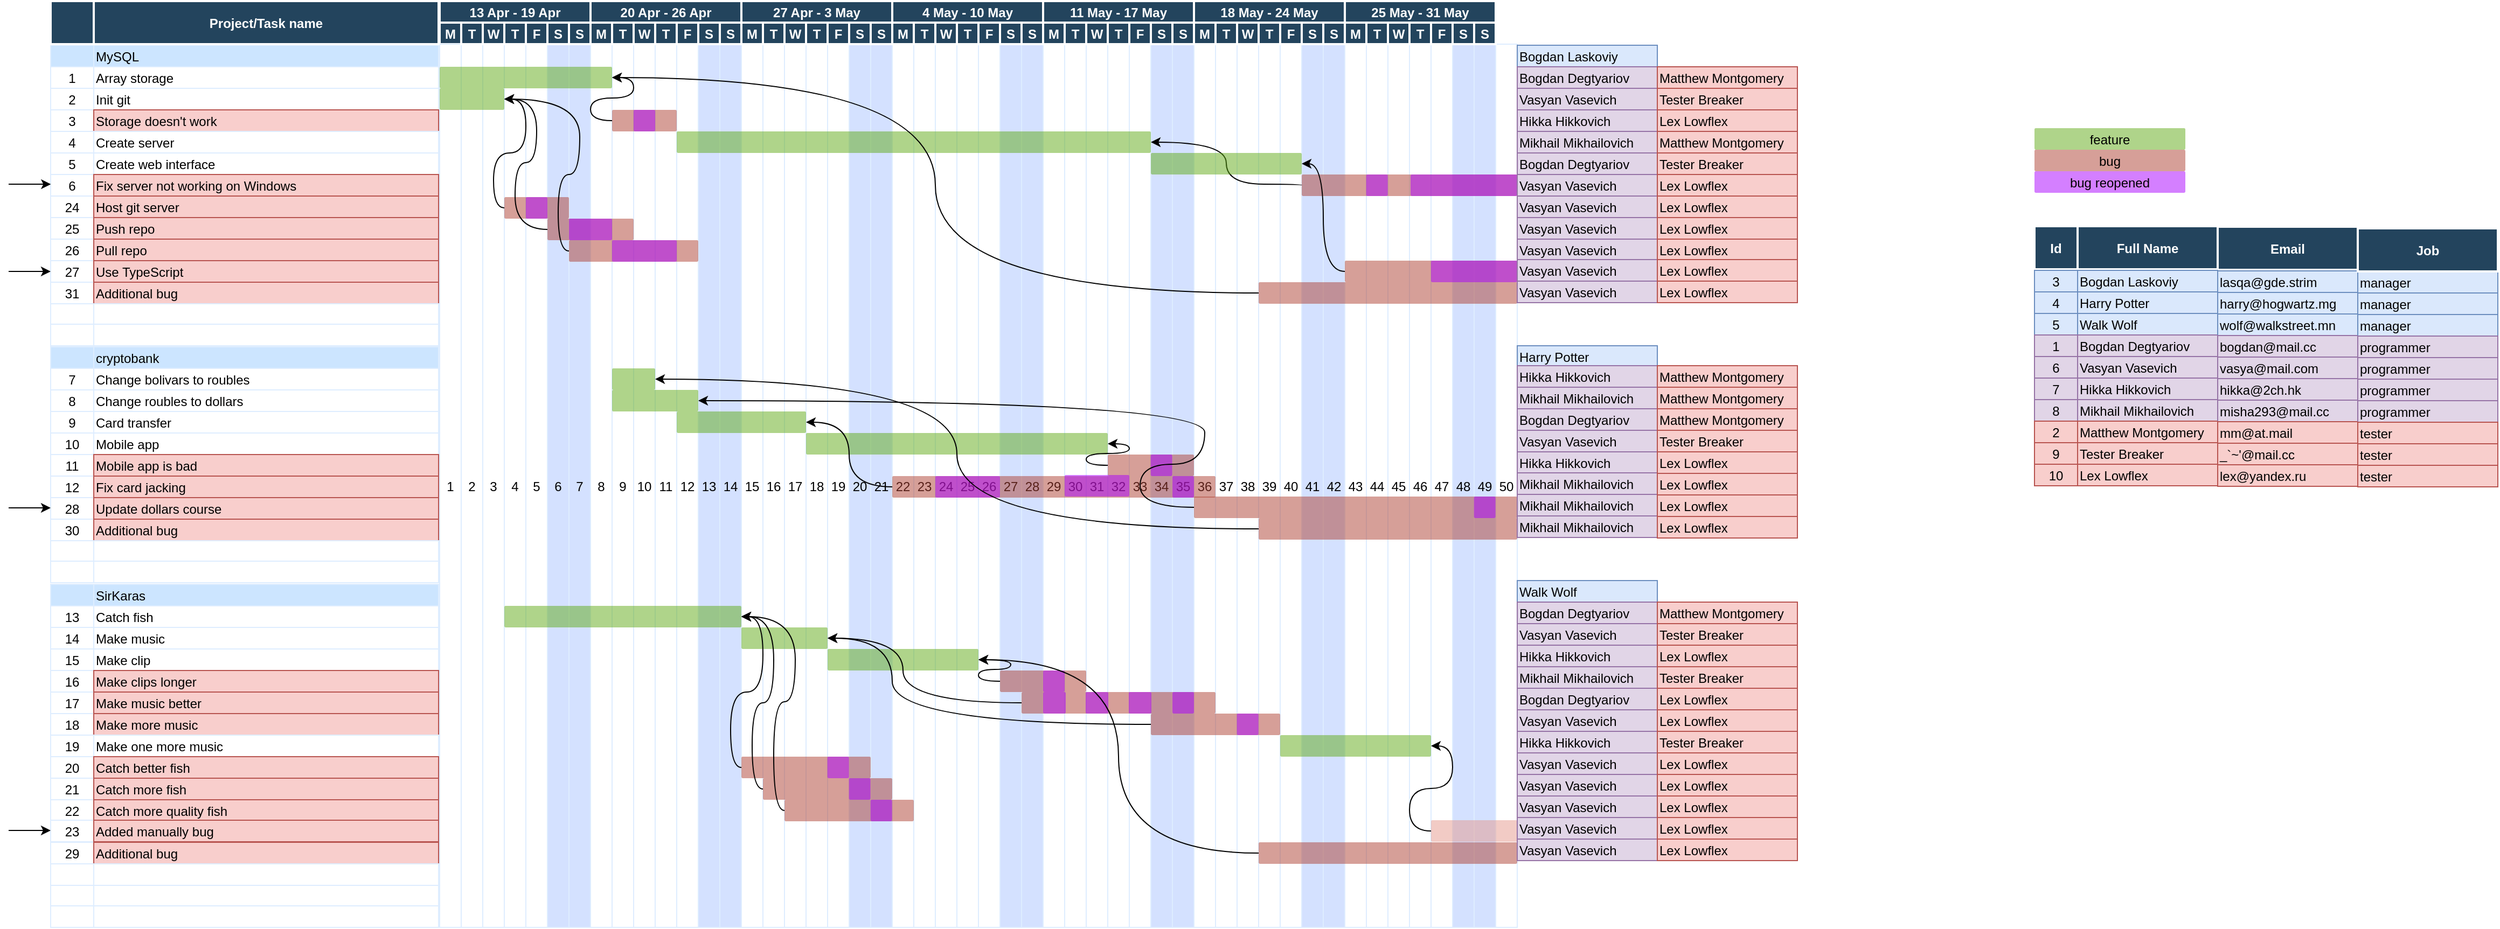 <mxfile version="10.7.0" type="github"><diagram id="sPiFSer9G3Gj3i5RmoDb" name="Page-1"><mxGraphModel dx="1314" dy="617" grid="1" gridSize="10" guides="1" tooltips="1" connect="1" arrows="1" fold="1" page="1" pageScale="1" pageWidth="827" pageHeight="1169" math="0" shadow="0"><root><mxCell id="0"/><mxCell id="1" parent="0"/><mxCell id="JUZjat0PNEvbsmvgzNyq-182" value="50" style="strokeColor=#DEEDFF" vertex="1" parent="1"><mxGeometry x="1600" y="60" width="20" height="820" as="geometry"/></mxCell><mxCell id="yR-0nHCI41G1WMCRhAzL-171" value="41" style="strokeColor=#DEEDFF;fillColor=#D4E1FF" parent="1" vertex="1"><mxGeometry x="1420" y="60" width="20" height="820" as="geometry"/></mxCell><mxCell id="yR-0nHCI41G1WMCRhAzL-172" value="42" style="strokeColor=#DEEDFF;fillColor=#D4E1FF" parent="1" vertex="1"><mxGeometry x="1440" y="60" width="20" height="820" as="geometry"/></mxCell><mxCell id="yR-0nHCI41G1WMCRhAzL-173" value="43" style="strokeColor=#DEEDFF" parent="1" vertex="1"><mxGeometry x="1460" y="60" width="20" height="820" as="geometry"/></mxCell><mxCell id="yR-0nHCI41G1WMCRhAzL-174" value="44" style="strokeColor=#DEEDFF" parent="1" vertex="1"><mxGeometry x="1480" y="60" width="20" height="820" as="geometry"/></mxCell><mxCell id="yR-0nHCI41G1WMCRhAzL-175" value="45" style="strokeColor=#DEEDFF" parent="1" vertex="1"><mxGeometry x="1500" y="60" width="20" height="820" as="geometry"/></mxCell><mxCell id="yR-0nHCI41G1WMCRhAzL-176" value="46" style="strokeColor=#DEEDFF" parent="1" vertex="1"><mxGeometry x="1520" y="60" width="20" height="820" as="geometry"/></mxCell><mxCell id="yR-0nHCI41G1WMCRhAzL-177" value="47" style="strokeColor=#DEEDFF" parent="1" vertex="1"><mxGeometry x="1540" y="60" width="20" height="820" as="geometry"/></mxCell><mxCell id="yR-0nHCI41G1WMCRhAzL-178" value="48" style="strokeColor=#DEEDFF;fillColor=#D4E1FF" parent="1" vertex="1"><mxGeometry x="1560" y="60" width="20" height="820" as="geometry"/></mxCell><mxCell id="yR-0nHCI41G1WMCRhAzL-179" value="49" style="strokeColor=#DEEDFF;fillColor=#D4E1FF" parent="1" vertex="1"><mxGeometry x="1580" y="60" width="20" height="820" as="geometry"/></mxCell><mxCell id="JUZjat0PNEvbsmvgzNyq-140" value="2" style="strokeColor=#DEEDFF" vertex="1" parent="1"><mxGeometry x="640" y="60" width="20" height="820" as="geometry"/></mxCell><mxCell id="JUZjat0PNEvbsmvgzNyq-65" value="Full Name" style="fillColor=#23445D;strokeColor=#FFFFFF;strokeWidth=2;fontColor=#FFFFFF;fontStyle=1" vertex="1" parent="1"><mxGeometry x="2140" y="229" width="130" height="40" as="geometry"/></mxCell><mxCell id="JUZjat0PNEvbsmvgzNyq-66" value="Id" style="fillColor=#23445D;strokeColor=#FFFFFF;strokeWidth=2;fontColor=#FFFFFF;fontStyle=1" vertex="1" parent="1"><mxGeometry x="2100.0" y="229" width="40" height="40" as="geometry"/></mxCell><mxCell id="JUZjat0PNEvbsmvgzNyq-78" value="Email" style="fillColor=#23445D;strokeColor=#FFFFFF;strokeWidth=2;fontColor=#FFFFFF;fontStyle=1" vertex="1" parent="1"><mxGeometry x="2270" y="229.5" width="130" height="40" as="geometry"/></mxCell><mxCell id="yR-0nHCI41G1WMCRhAzL-170" value="40" style="strokeColor=#DEEDFF" parent="1" vertex="1"><mxGeometry x="1400" y="60" width="20" height="820" as="geometry"/></mxCell><mxCell id="yR-0nHCI41G1WMCRhAzL-281" value="M" style="fillColor=#23445D;strokeColor=#FFFFFF;strokeWidth=2;fontColor=#FFFFFF;fontStyle=1" parent="1" vertex="1"><mxGeometry x="620.0" y="40.0" width="20" height="20" as="geometry"/></mxCell><mxCell id="yR-0nHCI41G1WMCRhAzL-6" value="1" style="strokeColor=#DEEDFF" parent="1" vertex="1"><mxGeometry x="620" y="60" width="20" height="820" as="geometry"/></mxCell><mxCell id="yR-0nHCI41G1WMCRhAzL-7" value="" style="strokeColor=#DEEDFF;fillColor=#CCE5FF" parent="1" vertex="1"><mxGeometry x="259.0" y="61.0" width="40" height="20" as="geometry"/></mxCell><mxCell id="yR-0nHCI41G1WMCRhAzL-8" value="MySQL" style="align=left;strokeColor=#DEEDFF;fillColor=#CCE5FF" parent="1" vertex="1"><mxGeometry x="299.0" y="61.0" width="320.0" height="20" as="geometry"/></mxCell><mxCell id="yR-0nHCI41G1WMCRhAzL-12" value="1" style="strokeColor=#DEEDFF" parent="1" vertex="1"><mxGeometry x="259.0" y="81.0" width="40" height="20" as="geometry"/></mxCell><mxCell id="yR-0nHCI41G1WMCRhAzL-13" value="Array storage" style="align=left;strokeColor=#DEEDFF" parent="1" vertex="1"><mxGeometry x="299.0" y="81.0" width="320.0" height="20.0" as="geometry"/></mxCell><mxCell id="yR-0nHCI41G1WMCRhAzL-17" value="2" style="strokeColor=#DEEDFF" parent="1" vertex="1"><mxGeometry x="259.0" y="101.0" width="40" height="20" as="geometry"/></mxCell><mxCell id="yR-0nHCI41G1WMCRhAzL-18" value="Init git" style="align=left;strokeColor=#DEEDFF" parent="1" vertex="1"><mxGeometry x="299.0" y="101.0" width="320" height="20" as="geometry"/></mxCell><mxCell id="yR-0nHCI41G1WMCRhAzL-22" value="3" style="strokeColor=#DEEDFF" parent="1" vertex="1"><mxGeometry x="259.0" y="121.0" width="40" height="20" as="geometry"/></mxCell><mxCell id="yR-0nHCI41G1WMCRhAzL-23" value="Storage doesn't work" style="align=left;strokeColor=#b85450;fillColor=#f8cecc;" parent="1" vertex="1"><mxGeometry x="299.0" y="121.0" width="320.0" height="20" as="geometry"/></mxCell><mxCell id="yR-0nHCI41G1WMCRhAzL-27" value="4" style="strokeColor=#DEEDFF" parent="1" vertex="1"><mxGeometry x="259.0" y="141.0" width="40" height="20" as="geometry"/></mxCell><mxCell id="yR-0nHCI41G1WMCRhAzL-28" value="Create server" style="align=left;strokeColor=#DEEDFF" parent="1" vertex="1"><mxGeometry x="299.0" y="141.0" width="320.0" height="20" as="geometry"/></mxCell><mxCell id="yR-0nHCI41G1WMCRhAzL-32" value="5" style="strokeColor=#DEEDFF" parent="1" vertex="1"><mxGeometry x="259.0" y="161.0" width="40" height="20" as="geometry"/></mxCell><mxCell id="yR-0nHCI41G1WMCRhAzL-33" value="Create web interface" style="align=left;strokeColor=#DEEDFF" parent="1" vertex="1"><mxGeometry x="299.0" y="161.0" width="320.0" height="20" as="geometry"/></mxCell><mxCell id="yR-0nHCI41G1WMCRhAzL-37" value="6" style="strokeColor=#DEEDFF" parent="1" vertex="1"><mxGeometry x="259.0" y="181.0" width="40" height="20" as="geometry"/></mxCell><mxCell id="yR-0nHCI41G1WMCRhAzL-38" value="Fix server not working on Windows" style="align=left;strokeColor=#b85450;fillColor=#f8cecc;" parent="1" vertex="1"><mxGeometry x="299.0" y="181.0" width="320.0" height="20" as="geometry"/></mxCell><mxCell id="yR-0nHCI41G1WMCRhAzL-42" value="" style="strokeColor=#DEEDFF;fillColor=#CCE5FF" parent="1" vertex="1"><mxGeometry x="259.0" y="341.0" width="40" height="20" as="geometry"/></mxCell><mxCell id="yR-0nHCI41G1WMCRhAzL-43" value="cryptobank" style="align=left;strokeColor=#DEEDFF;fillColor=#CCE5FF" parent="1" vertex="1"><mxGeometry x="299.0" y="341.0" width="320.0" height="20.0" as="geometry"/></mxCell><mxCell id="yR-0nHCI41G1WMCRhAzL-47" value="7" style="strokeColor=#DEEDFF" parent="1" vertex="1"><mxGeometry x="259.0" y="361.0" width="40" height="20" as="geometry"/></mxCell><mxCell id="yR-0nHCI41G1WMCRhAzL-48" value="Change bolivars to roubles" style="align=left;strokeColor=#DEEDFF" parent="1" vertex="1"><mxGeometry x="299.0" y="361.0" width="320.0" height="20" as="geometry"/></mxCell><mxCell id="yR-0nHCI41G1WMCRhAzL-52" value="8" style="strokeColor=#DEEDFF" parent="1" vertex="1"><mxGeometry x="259.0" y="381.0" width="40" height="20" as="geometry"/></mxCell><mxCell id="yR-0nHCI41G1WMCRhAzL-53" value="Change roubles to dollars" style="align=left;strokeColor=#DEEDFF" parent="1" vertex="1"><mxGeometry x="299.0" y="381.0" width="320.0" height="20" as="geometry"/></mxCell><mxCell id="yR-0nHCI41G1WMCRhAzL-57" value="9" style="strokeColor=#DEEDFF" parent="1" vertex="1"><mxGeometry x="259.0" y="401.0" width="40" height="20" as="geometry"/></mxCell><mxCell id="yR-0nHCI41G1WMCRhAzL-58" value="Card transfer" style="align=left;strokeColor=#DEEDFF" parent="1" vertex="1"><mxGeometry x="299.0" y="401.0" width="320" height="20" as="geometry"/></mxCell><mxCell id="yR-0nHCI41G1WMCRhAzL-62" value="10" style="strokeColor=#DEEDFF" parent="1" vertex="1"><mxGeometry x="259.0" y="421.0" width="40" height="20" as="geometry"/></mxCell><mxCell id="yR-0nHCI41G1WMCRhAzL-63" value="Mobile app" style="align=left;strokeColor=#DEEDFF" parent="1" vertex="1"><mxGeometry x="299.0" y="421.0" width="320" height="20" as="geometry"/></mxCell><mxCell id="yR-0nHCI41G1WMCRhAzL-67" value="11" style="strokeColor=#DEEDFF" parent="1" vertex="1"><mxGeometry x="259.0" y="441.0" width="40" height="20" as="geometry"/></mxCell><mxCell id="yR-0nHCI41G1WMCRhAzL-68" value="Mobile app is bad" style="align=left;strokeColor=#b85450;fillColor=#f8cecc;" parent="1" vertex="1"><mxGeometry x="299.0" y="441.0" width="320.0" height="20" as="geometry"/></mxCell><mxCell id="yR-0nHCI41G1WMCRhAzL-72" value="12" style="strokeColor=#DEEDFF;fillColor=#FFFFFF" parent="1" vertex="1"><mxGeometry x="259" y="461.0" width="40" height="20" as="geometry"/></mxCell><mxCell id="yR-0nHCI41G1WMCRhAzL-73" value="Fix card jacking" style="align=left;strokeColor=#b85450;fillColor=#f8cecc;" parent="1" vertex="1"><mxGeometry x="299" y="461.0" width="320.0" height="20" as="geometry"/></mxCell><mxCell id="yR-0nHCI41G1WMCRhAzL-77" value="" style="strokeColor=#DEEDFF;fillColor=#CCE5FF" parent="1" vertex="1"><mxGeometry x="259" y="561.5" width="40" height="20" as="geometry"/></mxCell><mxCell id="yR-0nHCI41G1WMCRhAzL-78" value="SirKaras" style="align=left;strokeColor=#DEEDFF;fillColor=#CCE5FF" parent="1" vertex="1"><mxGeometry x="299" y="561.5" width="320.0" height="20" as="geometry"/></mxCell><mxCell id="yR-0nHCI41G1WMCRhAzL-82" value="13" style="strokeColor=#DEEDFF" parent="1" vertex="1"><mxGeometry x="259.0" y="581.5" width="40" height="20" as="geometry"/></mxCell><mxCell id="yR-0nHCI41G1WMCRhAzL-83" value="Catch fish" style="align=left;strokeColor=#DEEDFF" parent="1" vertex="1"><mxGeometry x="299.0" y="581.5" width="320.0" height="20" as="geometry"/></mxCell><mxCell id="yR-0nHCI41G1WMCRhAzL-87" value="14" style="strokeColor=#DEEDFF" parent="1" vertex="1"><mxGeometry x="259.0" y="601.5" width="40" height="20" as="geometry"/></mxCell><mxCell id="yR-0nHCI41G1WMCRhAzL-88" value="Make music" style="align=left;strokeColor=#DEEDFF" parent="1" vertex="1"><mxGeometry x="299.0" y="601.5" width="320.0" height="20" as="geometry"/></mxCell><mxCell id="yR-0nHCI41G1WMCRhAzL-92" value="15" style="strokeColor=#DEEDFF" parent="1" vertex="1"><mxGeometry x="259.0" y="621.5" width="40" height="20" as="geometry"/></mxCell><mxCell id="yR-0nHCI41G1WMCRhAzL-93" value="Make clip" style="align=left;strokeColor=#DEEDFF" parent="1" vertex="1"><mxGeometry x="299.0" y="621.5" width="320.0" height="20" as="geometry"/></mxCell><mxCell id="yR-0nHCI41G1WMCRhAzL-97" value="16" style="strokeColor=#DEEDFF" parent="1" vertex="1"><mxGeometry x="259.0" y="641.5" width="40" height="20" as="geometry"/></mxCell><mxCell id="yR-0nHCI41G1WMCRhAzL-98" value="Make clips longer" style="align=left;strokeColor=#b85450;fillColor=#f8cecc;" parent="1" vertex="1"><mxGeometry x="299.0" y="641.5" width="320.0" height="20" as="geometry"/></mxCell><mxCell id="yR-0nHCI41G1WMCRhAzL-102" value="17" style="strokeColor=#DEEDFF" parent="1" vertex="1"><mxGeometry x="259.0" y="661.5" width="40" height="20" as="geometry"/></mxCell><mxCell id="yR-0nHCI41G1WMCRhAzL-103" value="Make music better" style="align=left;strokeColor=#b85450;fillColor=#f8cecc;" parent="1" vertex="1"><mxGeometry x="299.0" y="661.5" width="320.0" height="20" as="geometry"/></mxCell><mxCell id="yR-0nHCI41G1WMCRhAzL-107" value="18" style="strokeColor=#DEEDFF" parent="1" vertex="1"><mxGeometry x="259.0" y="681.5" width="40" height="20" as="geometry"/></mxCell><mxCell id="yR-0nHCI41G1WMCRhAzL-108" value="Make more music" style="align=left;strokeColor=#b85450;fillColor=#f8cecc;" parent="1" vertex="1"><mxGeometry x="299.0" y="681.5" width="320.0" height="20" as="geometry"/></mxCell><mxCell id="yR-0nHCI41G1WMCRhAzL-112" value="19" style="strokeColor=#DEEDFF" parent="1" vertex="1"><mxGeometry x="259.0" y="701.5" width="40" height="20" as="geometry"/></mxCell><mxCell id="yR-0nHCI41G1WMCRhAzL-113" value="Make one more music" style="align=left;strokeColor=#DEEDFF" parent="1" vertex="1"><mxGeometry x="299.0" y="701.5" width="320.0" height="20" as="geometry"/></mxCell><mxCell id="yR-0nHCI41G1WMCRhAzL-117" value="20" style="strokeColor=#DEEDFF" parent="1" vertex="1"><mxGeometry x="259.0" y="721.5" width="40" height="20" as="geometry"/></mxCell><mxCell id="yR-0nHCI41G1WMCRhAzL-118" value="Catch better fish" style="align=left;strokeColor=#b85450;fillColor=#f8cecc;" parent="1" vertex="1"><mxGeometry x="299.0" y="721.5" width="320.0" height="20" as="geometry"/></mxCell><mxCell id="yR-0nHCI41G1WMCRhAzL-122" value="21" style="strokeColor=#DEEDFF" parent="1" vertex="1"><mxGeometry x="259.0" y="741.5" width="40" height="20" as="geometry"/></mxCell><mxCell id="yR-0nHCI41G1WMCRhAzL-123" value="Catch more fish" style="align=left;strokeColor=#b85450;fillColor=#f8cecc;" parent="1" vertex="1"><mxGeometry x="299.0" y="741.5" width="320.0" height="20" as="geometry"/></mxCell><mxCell id="yR-0nHCI41G1WMCRhAzL-127" value="22" style="strokeColor=#DEEDFF" parent="1" vertex="1"><mxGeometry x="259.0" y="761.5" width="40" height="20" as="geometry"/></mxCell><mxCell id="yR-0nHCI41G1WMCRhAzL-128" value="Catch more quality fish" style="align=left;strokeColor=#b85450;fillColor=#f8cecc;" parent="1" vertex="1"><mxGeometry x="299.0" y="761.5" width="320.0" height="20" as="geometry"/></mxCell><mxCell id="yR-0nHCI41G1WMCRhAzL-132" value="" style="strokeColor=#DEEDFF" parent="1" vertex="1"><mxGeometry x="1360.0" y="60.0" width="20" height="520" as="geometry"/></mxCell><mxCell id="yR-0nHCI41G1WMCRhAzL-133" value="3" style="strokeColor=#DEEDFF" parent="1" vertex="1"><mxGeometry x="660" y="60" width="20" height="820" as="geometry"/></mxCell><mxCell id="yR-0nHCI41G1WMCRhAzL-134" value="4" style="strokeColor=#DEEDFF" parent="1" vertex="1"><mxGeometry x="680" y="60" width="20" height="820" as="geometry"/></mxCell><mxCell id="yR-0nHCI41G1WMCRhAzL-135" value="5" style="strokeColor=#DEEDFF" parent="1" vertex="1"><mxGeometry x="700" y="60" width="20" height="820" as="geometry"/></mxCell><mxCell id="yR-0nHCI41G1WMCRhAzL-136" value="6" style="strokeColor=#DEEDFF;fillColor=#D4E1FF" parent="1" vertex="1"><mxGeometry x="720" y="60" width="20" height="820" as="geometry"/></mxCell><mxCell id="yR-0nHCI41G1WMCRhAzL-137" value="7" style="strokeColor=#DEEDFF;fillColor=#D4E1FF" parent="1" vertex="1"><mxGeometry x="740" y="60" width="20" height="820" as="geometry"/></mxCell><mxCell id="yR-0nHCI41G1WMCRhAzL-138" value="8" style="strokeColor=#DEEDFF" parent="1" vertex="1"><mxGeometry x="760" y="60" width="20" height="820" as="geometry"/></mxCell><mxCell id="yR-0nHCI41G1WMCRhAzL-139" value="9" style="strokeColor=#DEEDFF" parent="1" vertex="1"><mxGeometry x="780" y="60" width="20" height="820" as="geometry"/></mxCell><mxCell id="yR-0nHCI41G1WMCRhAzL-140" value="10" style="strokeColor=#DEEDFF" parent="1" vertex="1"><mxGeometry x="800" y="60" width="20" height="820" as="geometry"/></mxCell><mxCell id="yR-0nHCI41G1WMCRhAzL-141" value="11" style="strokeColor=#DEEDFF" parent="1" vertex="1"><mxGeometry x="820" y="60" width="20" height="820" as="geometry"/></mxCell><mxCell id="yR-0nHCI41G1WMCRhAzL-142" value="12" style="strokeColor=#DEEDFF" parent="1" vertex="1"><mxGeometry x="840" y="60" width="20" height="820" as="geometry"/></mxCell><mxCell id="yR-0nHCI41G1WMCRhAzL-143" value="13" style="strokeColor=#DEEDFF;fillColor=#D4E1FF" parent="1" vertex="1"><mxGeometry x="860" y="60" width="20" height="820" as="geometry"/></mxCell><mxCell id="yR-0nHCI41G1WMCRhAzL-144" value="14" style="strokeColor=#DEEDFF;fillColor=#D4E1FF" parent="1" vertex="1"><mxGeometry x="880" y="60" width="20" height="820" as="geometry"/></mxCell><mxCell id="yR-0nHCI41G1WMCRhAzL-145" value="15" style="strokeColor=#DEEDFF" parent="1" vertex="1"><mxGeometry x="900" y="60" width="20" height="820" as="geometry"/></mxCell><mxCell id="yR-0nHCI41G1WMCRhAzL-146" value="16" style="strokeColor=#DEEDFF" parent="1" vertex="1"><mxGeometry x="920" y="60" width="20" height="820" as="geometry"/></mxCell><mxCell id="yR-0nHCI41G1WMCRhAzL-147" value="17" style="strokeColor=#DEEDFF" parent="1" vertex="1"><mxGeometry x="940" y="60" width="20" height="820" as="geometry"/></mxCell><mxCell id="yR-0nHCI41G1WMCRhAzL-148" value="18" style="strokeColor=#DEEDFF" parent="1" vertex="1"><mxGeometry x="960" y="60" width="20" height="820" as="geometry"/></mxCell><mxCell id="yR-0nHCI41G1WMCRhAzL-149" value="19" style="strokeColor=#DEEDFF" parent="1" vertex="1"><mxGeometry x="980" y="60" width="20" height="820" as="geometry"/></mxCell><mxCell id="yR-0nHCI41G1WMCRhAzL-150" value="20" style="strokeColor=#DEEDFF;fillColor=#D4E1FF" parent="1" vertex="1"><mxGeometry x="1000" y="60" width="20" height="820" as="geometry"/></mxCell><mxCell id="yR-0nHCI41G1WMCRhAzL-151" value="21" style="strokeColor=#DEEDFF;fillColor=#D4E1FF" parent="1" vertex="1"><mxGeometry x="1020" y="60" width="20" height="820" as="geometry"/></mxCell><mxCell id="yR-0nHCI41G1WMCRhAzL-152" value="22" style="strokeColor=#DEEDFF" parent="1" vertex="1"><mxGeometry x="1040" y="60" width="20" height="820" as="geometry"/></mxCell><mxCell id="yR-0nHCI41G1WMCRhAzL-153" value="23" style="strokeColor=#DEEDFF" parent="1" vertex="1"><mxGeometry x="1060" y="60" width="20" height="820" as="geometry"/></mxCell><mxCell id="yR-0nHCI41G1WMCRhAzL-154" value="24" style="strokeColor=#DEEDFF" parent="1" vertex="1"><mxGeometry x="1080" y="60" width="20" height="820" as="geometry"/></mxCell><mxCell id="yR-0nHCI41G1WMCRhAzL-155" value="25" style="strokeColor=#DEEDFF" parent="1" vertex="1"><mxGeometry x="1100" y="60" width="20" height="820" as="geometry"/></mxCell><mxCell id="yR-0nHCI41G1WMCRhAzL-156" value="26" style="strokeColor=#DEEDFF" parent="1" vertex="1"><mxGeometry x="1120" y="60" width="20" height="820" as="geometry"/></mxCell><mxCell id="yR-0nHCI41G1WMCRhAzL-157" value="27" style="strokeColor=#DEEDFF;fillColor=#D4E1FF" parent="1" vertex="1"><mxGeometry x="1140" y="60" width="20" height="820" as="geometry"/></mxCell><mxCell id="yR-0nHCI41G1WMCRhAzL-158" value="28" style="strokeColor=#DEEDFF;fillColor=#D4E1FF" parent="1" vertex="1"><mxGeometry x="1160" y="60" width="20" height="820" as="geometry"/></mxCell><mxCell id="yR-0nHCI41G1WMCRhAzL-159" value="29" style="strokeColor=#DEEDFF" parent="1" vertex="1"><mxGeometry x="1180" y="60" width="20" height="820" as="geometry"/></mxCell><mxCell id="yR-0nHCI41G1WMCRhAzL-160" value="30" style="strokeColor=#DEEDFF" parent="1" vertex="1"><mxGeometry x="1200" y="60" width="20" height="820" as="geometry"/></mxCell><mxCell id="yR-0nHCI41G1WMCRhAzL-161" value="31" style="strokeColor=#DEEDFF" parent="1" vertex="1"><mxGeometry x="1220" y="60" width="20" height="820" as="geometry"/></mxCell><mxCell id="yR-0nHCI41G1WMCRhAzL-162" value="32" style="strokeColor=#DEEDFF" parent="1" vertex="1"><mxGeometry x="1240" y="60" width="20" height="820" as="geometry"/></mxCell><mxCell id="yR-0nHCI41G1WMCRhAzL-163" value="33" style="strokeColor=#DEEDFF" parent="1" vertex="1"><mxGeometry x="1260" y="60" width="20" height="820" as="geometry"/></mxCell><mxCell id="yR-0nHCI41G1WMCRhAzL-164" value="34" style="strokeColor=#DEEDFF;fillColor=#D4E1FF" parent="1" vertex="1"><mxGeometry x="1280" y="60" width="20" height="820" as="geometry"/></mxCell><mxCell id="yR-0nHCI41G1WMCRhAzL-165" value="35" style="strokeColor=#DEEDFF;fillColor=#D4E1FF" parent="1" vertex="1"><mxGeometry x="1300" y="60" width="20" height="820" as="geometry"/></mxCell><mxCell id="yR-0nHCI41G1WMCRhAzL-166" value="36" style="strokeColor=#DEEDFF" parent="1" vertex="1"><mxGeometry x="1320" y="60" width="20" height="820" as="geometry"/></mxCell><mxCell id="yR-0nHCI41G1WMCRhAzL-167" value="37" style="strokeColor=#DEEDFF" parent="1" vertex="1"><mxGeometry x="1340" y="60" width="20" height="820" as="geometry"/></mxCell><mxCell id="yR-0nHCI41G1WMCRhAzL-168" value="38" style="strokeColor=#DEEDFF" parent="1" vertex="1"><mxGeometry x="1360" y="60" width="20" height="820" as="geometry"/></mxCell><mxCell id="yR-0nHCI41G1WMCRhAzL-169" value="39" style="strokeColor=#DEEDFF" parent="1" vertex="1"><mxGeometry x="1380" y="60" width="20" height="820" as="geometry"/></mxCell><mxCell id="JUZjat0PNEvbsmvgzNyq-3" style="edgeStyle=orthogonalEdgeStyle;curved=1;orthogonalLoop=1;jettySize=auto;html=1;exitX=0;exitY=0.5;exitDx=0;exitDy=0;entryX=1;entryY=0.5;entryDx=0;entryDy=0;entryPerimeter=0;exitPerimeter=0;" edge="1" parent="1" source="yR-0nHCI41G1WMCRhAzL-247" target="yR-0nHCI41G1WMCRhAzL-251"><mxGeometry relative="1" as="geometry"><Array as="points"><mxPoint x="1420" y="190"/><mxPoint x="1350" y="190"/><mxPoint x="1350" y="151"/></Array></mxGeometry></mxCell><mxCell id="yR-0nHCI41G1WMCRhAzL-180" value="Project/Task name" style="fillColor=#23445D;strokeColor=#FFFFFF;strokeWidth=2;fontColor=#FFFFFF;fontStyle=1" parent="1" vertex="1"><mxGeometry x="299.0" y="20" width="320" height="40" as="geometry"/></mxCell><mxCell id="yR-0nHCI41G1WMCRhAzL-181" value="" style="fillColor=#23445D;strokeColor=#FFFFFF;strokeWidth=2;fontColor=#FFFFFF;fontStyle=1" parent="1" vertex="1"><mxGeometry x="259.0" y="20" width="40" height="40" as="geometry"/></mxCell><mxCell id="yR-0nHCI41G1WMCRhAzL-182" value="13 Apr - 19 Apr" style="fillColor=#23445D;strokeColor=#FFFFFF;strokeWidth=2;fontColor=#FFFFFF;fontStyle=1" parent="1" vertex="1"><mxGeometry x="620.0" y="20.0" width="140" height="20" as="geometry"/></mxCell><mxCell id="yR-0nHCI41G1WMCRhAzL-184" value="T" style="fillColor=#23445D;strokeColor=#FFFFFF;strokeWidth=2;fontColor=#FFFFFF;fontStyle=1" parent="1" vertex="1"><mxGeometry x="640.0" y="40.0" width="20" height="20" as="geometry"/></mxCell><mxCell id="yR-0nHCI41G1WMCRhAzL-185" value="W" style="fillColor=#23445D;strokeColor=#FFFFFF;strokeWidth=2;fontColor=#FFFFFF;fontStyle=1" parent="1" vertex="1"><mxGeometry x="660.0" y="40.0" width="20" height="20" as="geometry"/></mxCell><mxCell id="yR-0nHCI41G1WMCRhAzL-186" value="T" style="fillColor=#23445D;strokeColor=#FFFFFF;strokeWidth=2;fontColor=#FFFFFF;fontStyle=1" parent="1" vertex="1"><mxGeometry x="680.0" y="40.0" width="20" height="20" as="geometry"/></mxCell><mxCell id="yR-0nHCI41G1WMCRhAzL-187" value="F" style="fillColor=#23445D;strokeColor=#FFFFFF;strokeWidth=2;fontColor=#FFFFFF;fontStyle=1" parent="1" vertex="1"><mxGeometry x="700.0" y="40.0" width="20" height="20" as="geometry"/></mxCell><mxCell id="yR-0nHCI41G1WMCRhAzL-188" value="S" style="fillColor=#23445D;strokeColor=#FFFFFF;strokeWidth=2;fontColor=#FFFFFF;fontStyle=1" parent="1" vertex="1"><mxGeometry x="720.0" y="40.0" width="20" height="20" as="geometry"/></mxCell><mxCell id="yR-0nHCI41G1WMCRhAzL-189" value="S" style="fillColor=#23445D;strokeColor=#FFFFFF;strokeWidth=2;fontColor=#FFFFFF;fontStyle=1" parent="1" vertex="1"><mxGeometry x="740.0" y="40.0" width="20" height="20" as="geometry"/></mxCell><mxCell id="yR-0nHCI41G1WMCRhAzL-193" value="20 Apr - 26 Apr" style="fillColor=#23445D;strokeColor=#FFFFFF;strokeWidth=2;fontColor=#FFFFFF;fontStyle=1" parent="1" vertex="1"><mxGeometry x="760.0" y="20.0" width="140" height="20" as="geometry"/></mxCell><mxCell id="yR-0nHCI41G1WMCRhAzL-194" value="M" style="fillColor=#23445D;strokeColor=#FFFFFF;strokeWidth=2;fontColor=#FFFFFF;fontStyle=1" parent="1" vertex="1"><mxGeometry x="760.0" y="40.0" width="20" height="20" as="geometry"/></mxCell><mxCell id="yR-0nHCI41G1WMCRhAzL-195" value="T" style="fillColor=#23445D;strokeColor=#FFFFFF;strokeWidth=2;fontColor=#FFFFFF;fontStyle=1" parent="1" vertex="1"><mxGeometry x="780.0" y="40.0" width="20" height="20" as="geometry"/></mxCell><mxCell id="yR-0nHCI41G1WMCRhAzL-196" value="W" style="fillColor=#23445D;strokeColor=#FFFFFF;strokeWidth=2;fontColor=#FFFFFF;fontStyle=1" parent="1" vertex="1"><mxGeometry x="800.0" y="40.0" width="20" height="20" as="geometry"/></mxCell><mxCell id="yR-0nHCI41G1WMCRhAzL-197" value="T" style="fillColor=#23445D;strokeColor=#FFFFFF;strokeWidth=2;fontColor=#FFFFFF;fontStyle=1" parent="1" vertex="1"><mxGeometry x="820.0" y="40.0" width="20" height="20" as="geometry"/></mxCell><mxCell id="yR-0nHCI41G1WMCRhAzL-198" value="F" style="fillColor=#23445D;strokeColor=#FFFFFF;strokeWidth=2;fontColor=#FFFFFF;fontStyle=1" parent="1" vertex="1"><mxGeometry x="840.0" y="40.0" width="20" height="20" as="geometry"/></mxCell><mxCell id="yR-0nHCI41G1WMCRhAzL-199" value="S" style="fillColor=#23445D;strokeColor=#FFFFFF;strokeWidth=2;fontColor=#FFFFFF;fontStyle=1" parent="1" vertex="1"><mxGeometry x="860.0" y="40.0" width="20" height="20" as="geometry"/></mxCell><mxCell id="yR-0nHCI41G1WMCRhAzL-200" value="S" style="fillColor=#23445D;strokeColor=#FFFFFF;strokeWidth=2;fontColor=#FFFFFF;fontStyle=1" parent="1" vertex="1"><mxGeometry x="880.0" y="40.0" width="20" height="20" as="geometry"/></mxCell><mxCell id="yR-0nHCI41G1WMCRhAzL-201" value="27 Apr - 3 May" style="fillColor=#23445D;strokeColor=#FFFFFF;strokeWidth=2;fontColor=#FFFFFF;fontStyle=1" parent="1" vertex="1"><mxGeometry x="900.0" y="20.0" width="140" height="20" as="geometry"/></mxCell><mxCell id="yR-0nHCI41G1WMCRhAzL-202" value="M" style="fillColor=#23445D;strokeColor=#FFFFFF;strokeWidth=2;fontColor=#FFFFFF;fontStyle=1" parent="1" vertex="1"><mxGeometry x="900.0" y="40.0" width="20" height="20" as="geometry"/></mxCell><mxCell id="yR-0nHCI41G1WMCRhAzL-203" value="T" style="fillColor=#23445D;strokeColor=#FFFFFF;strokeWidth=2;fontColor=#FFFFFF;fontStyle=1" parent="1" vertex="1"><mxGeometry x="920.0" y="40.0" width="20" height="20" as="geometry"/></mxCell><mxCell id="yR-0nHCI41G1WMCRhAzL-204" value="W" style="fillColor=#23445D;strokeColor=#FFFFFF;strokeWidth=2;fontColor=#FFFFFF;fontStyle=1" parent="1" vertex="1"><mxGeometry x="940.0" y="40.0" width="20" height="20" as="geometry"/></mxCell><mxCell id="yR-0nHCI41G1WMCRhAzL-205" value="T" style="fillColor=#23445D;strokeColor=#FFFFFF;strokeWidth=2;fontColor=#FFFFFF;fontStyle=1" parent="1" vertex="1"><mxGeometry x="960.0" y="40.0" width="20" height="20" as="geometry"/></mxCell><mxCell id="yR-0nHCI41G1WMCRhAzL-206" value="F" style="fillColor=#23445D;strokeColor=#FFFFFF;strokeWidth=2;fontColor=#FFFFFF;fontStyle=1" parent="1" vertex="1"><mxGeometry x="980.0" y="40.0" width="20" height="20" as="geometry"/></mxCell><mxCell id="yR-0nHCI41G1WMCRhAzL-207" value="S" style="fillColor=#23445D;strokeColor=#FFFFFF;strokeWidth=2;fontColor=#FFFFFF;fontStyle=1" parent="1" vertex="1"><mxGeometry x="1000.0" y="40.0" width="20" height="20" as="geometry"/></mxCell><mxCell id="yR-0nHCI41G1WMCRhAzL-208" value="S" style="fillColor=#23445D;strokeColor=#FFFFFF;strokeWidth=2;fontColor=#FFFFFF;fontStyle=1" parent="1" vertex="1"><mxGeometry x="1020.0" y="40.0" width="20" height="20" as="geometry"/></mxCell><mxCell id="yR-0nHCI41G1WMCRhAzL-209" value="4 May - 10 May" style="fillColor=#23445D;strokeColor=#FFFFFF;strokeWidth=2;fontColor=#FFFFFF;fontStyle=1" parent="1" vertex="1"><mxGeometry x="1040.0" y="20.0" width="140" height="20" as="geometry"/></mxCell><mxCell id="yR-0nHCI41G1WMCRhAzL-210" value="M" style="fillColor=#23445D;strokeColor=#FFFFFF;strokeWidth=2;fontColor=#FFFFFF;fontStyle=1" parent="1" vertex="1"><mxGeometry x="1040.0" y="40.0" width="20" height="20" as="geometry"/></mxCell><mxCell id="yR-0nHCI41G1WMCRhAzL-211" value="T" style="fillColor=#23445D;strokeColor=#FFFFFF;strokeWidth=2;fontColor=#FFFFFF;fontStyle=1" parent="1" vertex="1"><mxGeometry x="1060.0" y="40.0" width="20" height="20" as="geometry"/></mxCell><mxCell id="yR-0nHCI41G1WMCRhAzL-212" value="W" style="fillColor=#23445D;strokeColor=#FFFFFF;strokeWidth=2;fontColor=#FFFFFF;fontStyle=1" parent="1" vertex="1"><mxGeometry x="1080.0" y="40.0" width="20" height="20" as="geometry"/></mxCell><mxCell id="yR-0nHCI41G1WMCRhAzL-213" value="T" style="fillColor=#23445D;strokeColor=#FFFFFF;strokeWidth=2;fontColor=#FFFFFF;fontStyle=1" parent="1" vertex="1"><mxGeometry x="1100.0" y="40.0" width="20" height="20" as="geometry"/></mxCell><mxCell id="yR-0nHCI41G1WMCRhAzL-214" value="F" style="fillColor=#23445D;strokeColor=#FFFFFF;strokeWidth=2;fontColor=#FFFFFF;fontStyle=1" parent="1" vertex="1"><mxGeometry x="1120.0" y="40" width="20" height="20" as="geometry"/></mxCell><mxCell id="yR-0nHCI41G1WMCRhAzL-215" value="S" style="fillColor=#23445D;strokeColor=#FFFFFF;strokeWidth=2;fontColor=#FFFFFF;fontStyle=1" parent="1" vertex="1"><mxGeometry x="1140.0" y="40" width="20" height="20" as="geometry"/></mxCell><mxCell id="yR-0nHCI41G1WMCRhAzL-216" value="S" style="fillColor=#23445D;strokeColor=#FFFFFF;strokeWidth=2;fontColor=#FFFFFF;fontStyle=1" parent="1" vertex="1"><mxGeometry x="1160.0" y="40" width="20" height="20" as="geometry"/></mxCell><mxCell id="yR-0nHCI41G1WMCRhAzL-217" value="11 May - 17 May" style="fillColor=#23445D;strokeColor=#FFFFFF;strokeWidth=2;fontColor=#FFFFFF;fontStyle=1" parent="1" vertex="1"><mxGeometry x="1180.0" y="20.0" width="140" height="20" as="geometry"/></mxCell><mxCell id="yR-0nHCI41G1WMCRhAzL-218" value="M" style="fillColor=#23445D;strokeColor=#FFFFFF;strokeWidth=2;fontColor=#FFFFFF;fontStyle=1" parent="1" vertex="1"><mxGeometry x="1180.0" y="40.0" width="20" height="20" as="geometry"/></mxCell><mxCell id="yR-0nHCI41G1WMCRhAzL-219" value="T" style="fillColor=#23445D;strokeColor=#FFFFFF;strokeWidth=2;fontColor=#FFFFFF;fontStyle=1" parent="1" vertex="1"><mxGeometry x="1200.0" y="40.0" width="20" height="20" as="geometry"/></mxCell><mxCell id="yR-0nHCI41G1WMCRhAzL-220" value="W" style="fillColor=#23445D;strokeColor=#FFFFFF;strokeWidth=2;fontColor=#FFFFFF;fontStyle=1" parent="1" vertex="1"><mxGeometry x="1220.0" y="40.0" width="20" height="20" as="geometry"/></mxCell><mxCell id="yR-0nHCI41G1WMCRhAzL-221" value="T" style="fillColor=#23445D;strokeColor=#FFFFFF;strokeWidth=2;fontColor=#FFFFFF;fontStyle=1" parent="1" vertex="1"><mxGeometry x="1240.0" y="40.0" width="20" height="20" as="geometry"/></mxCell><mxCell id="yR-0nHCI41G1WMCRhAzL-222" value="F" style="fillColor=#23445D;strokeColor=#FFFFFF;strokeWidth=2;fontColor=#FFFFFF;fontStyle=1" parent="1" vertex="1"><mxGeometry x="1260.0" y="40" width="20" height="20" as="geometry"/></mxCell><mxCell id="yR-0nHCI41G1WMCRhAzL-223" value="S" style="fillColor=#23445D;strokeColor=#FFFFFF;strokeWidth=2;fontColor=#FFFFFF;fontStyle=1" parent="1" vertex="1"><mxGeometry x="1280.0" y="40" width="20" height="20" as="geometry"/></mxCell><mxCell id="yR-0nHCI41G1WMCRhAzL-224" value="S" style="fillColor=#23445D;strokeColor=#FFFFFF;strokeWidth=2;fontColor=#FFFFFF;fontStyle=1" parent="1" vertex="1"><mxGeometry x="1300.0" y="40" width="20" height="20" as="geometry"/></mxCell><mxCell id="yR-0nHCI41G1WMCRhAzL-225" value="18 May - 24 May" style="fillColor=#23445D;strokeColor=#FFFFFF;strokeWidth=2;fontColor=#FFFFFF;fontStyle=1" parent="1" vertex="1"><mxGeometry x="1320.0" y="20" width="140" height="20" as="geometry"/></mxCell><mxCell id="yR-0nHCI41G1WMCRhAzL-226" value="M" style="fillColor=#23445D;strokeColor=#FFFFFF;strokeWidth=2;fontColor=#FFFFFF;fontStyle=1" parent="1" vertex="1"><mxGeometry x="1320.0" y="40" width="20" height="20" as="geometry"/></mxCell><mxCell id="yR-0nHCI41G1WMCRhAzL-227" value="T" style="fillColor=#23445D;strokeColor=#FFFFFF;strokeWidth=2;fontColor=#FFFFFF;fontStyle=1" parent="1" vertex="1"><mxGeometry x="1340.0" y="40" width="20" height="20" as="geometry"/></mxCell><mxCell id="yR-0nHCI41G1WMCRhAzL-228" value="W" style="fillColor=#23445D;strokeColor=#FFFFFF;strokeWidth=2;fontColor=#FFFFFF;fontStyle=1" parent="1" vertex="1"><mxGeometry x="1360.0" y="40" width="20" height="20" as="geometry"/></mxCell><mxCell id="yR-0nHCI41G1WMCRhAzL-229" value="T" style="fillColor=#23445D;strokeColor=#FFFFFF;strokeWidth=2;fontColor=#FFFFFF;fontStyle=1" parent="1" vertex="1"><mxGeometry x="1380.0" y="40" width="20" height="20" as="geometry"/></mxCell><mxCell id="yR-0nHCI41G1WMCRhAzL-230" value="F" style="fillColor=#23445D;strokeColor=#FFFFFF;strokeWidth=2;fontColor=#FFFFFF;fontStyle=1" parent="1" vertex="1"><mxGeometry x="1400.0" y="40" width="20" height="20" as="geometry"/></mxCell><mxCell id="yR-0nHCI41G1WMCRhAzL-231" value="S" style="fillColor=#23445D;strokeColor=#FFFFFF;strokeWidth=2;fontColor=#FFFFFF;fontStyle=1" parent="1" vertex="1"><mxGeometry x="1420.0" y="40" width="20" height="20" as="geometry"/></mxCell><mxCell id="yR-0nHCI41G1WMCRhAzL-232" value="S" style="fillColor=#23445D;strokeColor=#FFFFFF;strokeWidth=2;fontColor=#FFFFFF;fontStyle=1" parent="1" vertex="1"><mxGeometry x="1440.0" y="40" width="20" height="20" as="geometry"/></mxCell><mxCell id="yR-0nHCI41G1WMCRhAzL-233" value="25 May - 31 May" style="fillColor=#23445D;strokeColor=#FFFFFF;strokeWidth=2;fontColor=#FFFFFF;fontStyle=1" parent="1" vertex="1"><mxGeometry x="1460.0" y="20.0" width="140" height="20" as="geometry"/></mxCell><mxCell id="yR-0nHCI41G1WMCRhAzL-234" value="M" style="fillColor=#23445D;strokeColor=#FFFFFF;strokeWidth=2;fontColor=#FFFFFF;fontStyle=1" parent="1" vertex="1"><mxGeometry x="1460.0" y="40.0" width="20" height="20" as="geometry"/></mxCell><mxCell id="yR-0nHCI41G1WMCRhAzL-235" value="T" style="fillColor=#23445D;strokeColor=#FFFFFF;strokeWidth=2;fontColor=#FFFFFF;fontStyle=1" parent="1" vertex="1"><mxGeometry x="1480.0" y="40.0" width="20" height="20" as="geometry"/></mxCell><mxCell id="yR-0nHCI41G1WMCRhAzL-236" value="W" style="fillColor=#23445D;strokeColor=#FFFFFF;strokeWidth=2;fontColor=#FFFFFF;fontStyle=1" parent="1" vertex="1"><mxGeometry x="1500.0" y="40.0" width="20" height="20" as="geometry"/></mxCell><mxCell id="yR-0nHCI41G1WMCRhAzL-237" value="T" style="fillColor=#23445D;strokeColor=#FFFFFF;strokeWidth=2;fontColor=#FFFFFF;fontStyle=1" parent="1" vertex="1"><mxGeometry x="1520.0" y="40.0" width="20" height="20" as="geometry"/></mxCell><mxCell id="yR-0nHCI41G1WMCRhAzL-238" value="F" style="fillColor=#23445D;strokeColor=#FFFFFF;strokeWidth=2;fontColor=#FFFFFF;fontStyle=1" parent="1" vertex="1"><mxGeometry x="1540.0" y="40.0" width="20" height="20" as="geometry"/></mxCell><mxCell id="yR-0nHCI41G1WMCRhAzL-239" value="S" style="fillColor=#23445D;strokeColor=#FFFFFF;strokeWidth=2;fontColor=#FFFFFF;fontStyle=1" parent="1" vertex="1"><mxGeometry x="1560.0" y="40.0" width="20" height="20" as="geometry"/></mxCell><mxCell id="yR-0nHCI41G1WMCRhAzL-240" value="S" style="fillColor=#23445D;strokeColor=#FFFFFF;strokeWidth=2;fontColor=#FFFFFF;fontStyle=1" parent="1" vertex="1"><mxGeometry x="1580.0" y="40.0" width="20" height="20" as="geometry"/></mxCell><mxCell id="yR-0nHCI41G1WMCRhAzL-244" value="" style="shape=mxgraph.flowchart.process;fillColor=#60a917;strokeColor=none;strokeWidth=2;opacity=50;fontColor=#ffffff;" parent="1" vertex="1"><mxGeometry x="620" y="101" width="60" height="20" as="geometry"/></mxCell><mxCell id="JUZjat0PNEvbsmvgzNyq-2" style="edgeStyle=orthogonalEdgeStyle;orthogonalLoop=1;jettySize=auto;html=1;exitX=0;exitY=0.5;exitDx=0;exitDy=0;exitPerimeter=0;entryX=1;entryY=0.5;entryDx=0;entryDy=0;entryPerimeter=0;curved=1;" edge="1" parent="1" source="yR-0nHCI41G1WMCRhAzL-245" target="yR-0nHCI41G1WMCRhAzL-284"><mxGeometry relative="1" as="geometry"><Array as="points"><mxPoint x="760" y="131"/><mxPoint x="760" y="110"/><mxPoint x="800" y="110"/><mxPoint x="800" y="91"/></Array></mxGeometry></mxCell><mxCell id="yR-0nHCI41G1WMCRhAzL-245" value="" style="shape=mxgraph.flowchart.process;fillColor=#AE4132;strokeColor=none;strokeWidth=2;opacity=50" parent="1" vertex="1"><mxGeometry x="780" y="121" width="60" height="20" as="geometry"/></mxCell><mxCell id="yR-0nHCI41G1WMCRhAzL-246" value="" style="shape=mxgraph.flowchart.process;fillColor=#60a917;strokeColor=none;strokeWidth=2;opacity=50;fontColor=#ffffff;" parent="1" vertex="1"><mxGeometry x="1280" y="161" width="140" height="20" as="geometry"/></mxCell><mxCell id="yR-0nHCI41G1WMCRhAzL-247" value="" style="shape=mxgraph.flowchart.process;fillColor=#AE4132;strokeColor=none;strokeWidth=2;opacity=50" parent="1" vertex="1"><mxGeometry x="1420" y="181" width="200" height="20" as="geometry"/></mxCell><mxCell id="yR-0nHCI41G1WMCRhAzL-251" value="" style="shape=mxgraph.flowchart.process;fillColor=#60a917;strokeColor=none;strokeWidth=2;opacity=50;fontColor=#ffffff;" parent="1" vertex="1"><mxGeometry x="840" y="141" width="440" height="20" as="geometry"/></mxCell><mxCell id="yR-0nHCI41G1WMCRhAzL-254" value="" style="shape=mxgraph.flowchart.process;fillColor=#60a917;strokeColor=none;strokeWidth=2;opacity=50;fontColor=#ffffff;" parent="1" vertex="1"><mxGeometry x="780.0" y="361.0" width="40" height="20.0" as="geometry"/></mxCell><mxCell id="yR-0nHCI41G1WMCRhAzL-256" value="" style="shape=mxgraph.flowchart.process;fillColor=#60a917;strokeColor=none;strokeWidth=2;opacity=50;fontColor=#ffffff;" parent="1" vertex="1"><mxGeometry x="780" y="381" width="80" height="20" as="geometry"/></mxCell><mxCell id="yR-0nHCI41G1WMCRhAzL-257" value="" style="shape=mxgraph.flowchart.process;fillColor=#60a917;strokeColor=none;strokeWidth=2;opacity=50;fontColor=#ffffff;" parent="1" vertex="1"><mxGeometry x="840" y="401" width="120" height="20" as="geometry"/></mxCell><mxCell id="yR-0nHCI41G1WMCRhAzL-258" value="" style="shape=mxgraph.flowchart.process;fillColor=#60a917;strokeColor=none;strokeWidth=2;opacity=50;fontColor=#ffffff;" parent="1" vertex="1"><mxGeometry x="960.0" y="421.0" width="280.0" height="20.0" as="geometry"/></mxCell><mxCell id="JUZjat0PNEvbsmvgzNyq-4" style="edgeStyle=orthogonalEdgeStyle;curved=1;orthogonalLoop=1;jettySize=auto;html=1;exitX=0;exitY=0.5;exitDx=0;exitDy=0;exitPerimeter=0;entryX=1;entryY=0.5;entryDx=0;entryDy=0;entryPerimeter=0;" edge="1" parent="1" source="yR-0nHCI41G1WMCRhAzL-259" target="yR-0nHCI41G1WMCRhAzL-258"><mxGeometry relative="1" as="geometry"><Array as="points"><mxPoint x="1220" y="451"/><mxPoint x="1220" y="440"/><mxPoint x="1260" y="440"/><mxPoint x="1260" y="431"/></Array></mxGeometry></mxCell><mxCell id="yR-0nHCI41G1WMCRhAzL-259" value="" style="shape=mxgraph.flowchart.process;fillColor=#AE4132;strokeColor=none;strokeWidth=2;opacity=50" parent="1" vertex="1"><mxGeometry x="1240.0" y="441.0" width="80.0" height="20.0" as="geometry"/></mxCell><mxCell id="JUZjat0PNEvbsmvgzNyq-91" style="edgeStyle=orthogonalEdgeStyle;curved=1;orthogonalLoop=1;jettySize=auto;html=1;exitX=0;exitY=0.5;exitDx=0;exitDy=0;exitPerimeter=0;entryX=1;entryY=0.5;entryDx=0;entryDy=0;entryPerimeter=0;fontColor=#000000;" edge="1" parent="1" source="yR-0nHCI41G1WMCRhAzL-260" target="yR-0nHCI41G1WMCRhAzL-257"><mxGeometry relative="1" as="geometry"/></mxCell><mxCell id="yR-0nHCI41G1WMCRhAzL-260" value="" style="shape=mxgraph.flowchart.process;fillColor=#AE4132;strokeColor=none;strokeWidth=2;opacity=50" parent="1" vertex="1"><mxGeometry x="1040" y="461" width="300" height="20" as="geometry"/></mxCell><mxCell id="yR-0nHCI41G1WMCRhAzL-261" value="" style="shape=mxgraph.flowchart.process;fillColor=#60a917;strokeColor=none;strokeWidth=2;opacity=50;fontColor=#ffffff;" parent="1" vertex="1"><mxGeometry x="680.0" y="581.5" width="220.0" height="20.0" as="geometry"/></mxCell><mxCell id="yR-0nHCI41G1WMCRhAzL-262" value="" style="shape=mxgraph.flowchart.process;fillColor=#60a917;strokeColor=none;strokeWidth=2;opacity=50;fontColor=#ffffff;" parent="1" vertex="1"><mxGeometry x="900.0" y="601.5" width="80.0" height="20.0" as="geometry"/></mxCell><mxCell id="yR-0nHCI41G1WMCRhAzL-263" value="" style="shape=mxgraph.flowchart.process;fillColor=#60a917;strokeColor=none;strokeWidth=2;opacity=50;fontColor=#ffffff;" parent="1" vertex="1"><mxGeometry x="980" y="621.5" width="140" height="20" as="geometry"/></mxCell><mxCell id="JUZjat0PNEvbsmvgzNyq-7" style="edgeStyle=orthogonalEdgeStyle;curved=1;orthogonalLoop=1;jettySize=auto;html=1;exitX=0;exitY=0.5;exitDx=0;exitDy=0;exitPerimeter=0;entryX=1;entryY=0.5;entryDx=0;entryDy=0;entryPerimeter=0;" edge="1" parent="1" source="yR-0nHCI41G1WMCRhAzL-264" target="yR-0nHCI41G1WMCRhAzL-263"><mxGeometry relative="1" as="geometry"><Array as="points"><mxPoint x="1120" y="651.5"/><mxPoint x="1120" y="640.5"/><mxPoint x="1150" y="640.5"/><mxPoint x="1150" y="631.5"/></Array></mxGeometry></mxCell><mxCell id="yR-0nHCI41G1WMCRhAzL-264" value="" style="shape=mxgraph.flowchart.process;fillColor=#AE4132;strokeColor=none;strokeWidth=2;opacity=50" parent="1" vertex="1"><mxGeometry x="1140" y="641.5" width="80" height="20" as="geometry"/></mxCell><mxCell id="JUZjat0PNEvbsmvgzNyq-8" style="edgeStyle=orthogonalEdgeStyle;curved=1;orthogonalLoop=1;jettySize=auto;html=1;exitX=0;exitY=0.5;exitDx=0;exitDy=0;exitPerimeter=0;entryX=1;entryY=0.5;entryDx=0;entryDy=0;entryPerimeter=0;" edge="1" parent="1" source="yR-0nHCI41G1WMCRhAzL-265" target="yR-0nHCI41G1WMCRhAzL-262"><mxGeometry relative="1" as="geometry"><Array as="points"><mxPoint x="1050" y="671.5"/><mxPoint x="1050" y="611.5"/></Array></mxGeometry></mxCell><mxCell id="yR-0nHCI41G1WMCRhAzL-265" value="" style="shape=mxgraph.flowchart.process;fillColor=#AE4132;strokeColor=none;strokeWidth=2;opacity=50" parent="1" vertex="1"><mxGeometry x="1160" y="661.5" width="180" height="20" as="geometry"/></mxCell><mxCell id="JUZjat0PNEvbsmvgzNyq-9" style="edgeStyle=orthogonalEdgeStyle;curved=1;orthogonalLoop=1;jettySize=auto;html=1;exitX=0;exitY=0.5;exitDx=0;exitDy=0;exitPerimeter=0;entryX=1;entryY=0.5;entryDx=0;entryDy=0;entryPerimeter=0;" edge="1" parent="1" source="yR-0nHCI41G1WMCRhAzL-266" target="yR-0nHCI41G1WMCRhAzL-262"><mxGeometry relative="1" as="geometry"><Array as="points"><mxPoint x="1040" y="691.5"/><mxPoint x="1040" y="611.5"/></Array></mxGeometry></mxCell><mxCell id="yR-0nHCI41G1WMCRhAzL-266" value="" style="shape=mxgraph.flowchart.process;fillColor=#AE4132;strokeColor=none;strokeWidth=2;opacity=50" parent="1" vertex="1"><mxGeometry x="1280" y="681.5" width="120" height="20" as="geometry"/></mxCell><mxCell id="yR-0nHCI41G1WMCRhAzL-284" value="" style="shape=mxgraph.flowchart.process;fillColor=#60a917;strokeColor=none;strokeWidth=2;opacity=50;fontColor=#ffffff;" parent="1" vertex="1"><mxGeometry x="620" y="81" width="160" height="20" as="geometry"/></mxCell><mxCell id="JUZjat0PNEvbsmvgzNyq-1" value="" style="shape=mxgraph.flowchart.process;fillColor=#60a917;strokeColor=none;strokeWidth=2;opacity=50;fontColor=#ffffff;" vertex="1" parent="1"><mxGeometry x="1400" y="701.5" width="140" height="20" as="geometry"/></mxCell><mxCell id="JUZjat0PNEvbsmvgzNyq-10" value="" style="shape=mxgraph.flowchart.process;fillColor=#aa00ff;strokeColor=none;strokeWidth=2;opacity=50;fontColor=#ffffff;" vertex="1" parent="1"><mxGeometry x="800" y="121" width="20" height="20" as="geometry"/></mxCell><mxCell id="JUZjat0PNEvbsmvgzNyq-11" value="" style="shape=mxgraph.flowchart.process;fillColor=#aa00ff;strokeColor=none;strokeWidth=2;opacity=50;fontColor=#ffffff;" vertex="1" parent="1"><mxGeometry x="1300" y="461" width="20" height="20" as="geometry"/></mxCell><mxCell id="JUZjat0PNEvbsmvgzNyq-12" value="" style="shape=mxgraph.flowchart.process;fillColor=#aa00ff;strokeColor=none;strokeWidth=2;opacity=50;fontColor=#ffffff;" vertex="1" parent="1"><mxGeometry x="1279.833" y="441" width="20" height="20" as="geometry"/></mxCell><mxCell id="JUZjat0PNEvbsmvgzNyq-13" value="" style="shape=mxgraph.flowchart.process;fillColor=#aa00ff;strokeColor=none;strokeWidth=2;opacity=50;fontColor=#ffffff;" vertex="1" parent="1"><mxGeometry x="1521" y="181" width="99" height="20" as="geometry"/></mxCell><mxCell id="JUZjat0PNEvbsmvgzNyq-14" value="" style="shape=mxgraph.flowchart.process;fillColor=#aa00ff;strokeColor=none;strokeWidth=2;opacity=50;fontColor=#ffffff;" vertex="1" parent="1"><mxGeometry x="1180" y="641.5" width="20" height="20" as="geometry"/></mxCell><mxCell id="JUZjat0PNEvbsmvgzNyq-15" value="" style="shape=mxgraph.flowchart.process;fillColor=#aa00ff;strokeColor=none;strokeWidth=2;opacity=50;fontColor=#ffffff;" vertex="1" parent="1"><mxGeometry x="1300" y="661.5" width="20" height="20" as="geometry"/></mxCell><mxCell id="JUZjat0PNEvbsmvgzNyq-16" value="" style="shape=mxgraph.flowchart.process;fillColor=#aa00ff;strokeColor=none;strokeWidth=2;opacity=50;fontColor=#ffffff;" vertex="1" parent="1"><mxGeometry x="1359.833" y="681.5" width="20" height="20" as="geometry"/></mxCell><mxCell id="JUZjat0PNEvbsmvgzNyq-17" value="" style="shape=mxgraph.flowchart.process;fillColor=#aa00ff;strokeColor=none;strokeWidth=2;opacity=50;fontColor=#ffffff;" vertex="1" parent="1"><mxGeometry x="1479.833" y="181" width="20" height="20" as="geometry"/></mxCell><mxCell id="JUZjat0PNEvbsmvgzNyq-18" value="" style="shape=mxgraph.flowchart.process;fillColor=#aa00ff;strokeColor=none;strokeWidth=2;opacity=50;fontColor=#ffffff;" vertex="1" parent="1"><mxGeometry x="1200" y="460" width="60" height="20" as="geometry"/></mxCell><mxCell id="JUZjat0PNEvbsmvgzNyq-19" value="" style="shape=mxgraph.flowchart.process;fillColor=#aa00ff;strokeColor=none;strokeWidth=2;opacity=50;fontColor=#ffffff;" vertex="1" parent="1"><mxGeometry x="1080" y="461" width="60" height="20" as="geometry"/></mxCell><mxCell id="JUZjat0PNEvbsmvgzNyq-20" value="" style="shape=mxgraph.flowchart.process;fillColor=#aa00ff;strokeColor=none;strokeWidth=2;opacity=50;fontColor=#ffffff;" vertex="1" parent="1"><mxGeometry x="1180" y="661.5" width="21" height="20" as="geometry"/></mxCell><mxCell id="JUZjat0PNEvbsmvgzNyq-21" value="" style="shape=mxgraph.flowchart.process;fillColor=#aa00ff;strokeColor=none;strokeWidth=2;opacity=50;fontColor=#ffffff;" vertex="1" parent="1"><mxGeometry x="1219.5" y="661.5" width="21" height="20" as="geometry"/></mxCell><mxCell id="JUZjat0PNEvbsmvgzNyq-22" value="" style="shape=mxgraph.flowchart.process;fillColor=#aa00ff;strokeColor=none;strokeWidth=2;opacity=50;fontColor=#ffffff;" vertex="1" parent="1"><mxGeometry x="1259.5" y="661.5" width="21" height="20" as="geometry"/></mxCell><mxCell id="JUZjat0PNEvbsmvgzNyq-23" value="feature" style="shape=mxgraph.flowchart.process;fillColor=#60a917;strokeColor=none;strokeWidth=2;opacity=50;fontColor=#000000;" vertex="1" parent="1"><mxGeometry x="2100" y="138" width="140" height="20" as="geometry"/></mxCell><mxCell id="JUZjat0PNEvbsmvgzNyq-24" value="bug" style="shape=mxgraph.flowchart.process;fillColor=#AE4132;strokeColor=none;strokeWidth=2;opacity=50;fontColor=#000000;" vertex="1" parent="1"><mxGeometry x="2100" y="158" width="140" height="20" as="geometry"/></mxCell><mxCell id="JUZjat0PNEvbsmvgzNyq-26" value="bug reopened" style="shape=mxgraph.flowchart.process;fillColor=#aa00ff;strokeColor=none;strokeWidth=2;opacity=50;fontColor=#000000;" vertex="1" parent="1"><mxGeometry x="2100" y="178" width="140" height="20" as="geometry"/></mxCell><mxCell id="JUZjat0PNEvbsmvgzNyq-47" value="3" style="strokeColor=#6c8ebf;fillColor=#dae8fc;" vertex="1" parent="1"><mxGeometry x="2100.0" y="270.0" width="40" height="20" as="geometry"/></mxCell><mxCell id="JUZjat0PNEvbsmvgzNyq-48" value="Bogdan Laskoviy" style="align=left;strokeColor=#6c8ebf;fillColor=#dae8fc;" vertex="1" parent="1"><mxGeometry x="2140" y="270" width="130" height="20" as="geometry"/></mxCell><mxCell id="JUZjat0PNEvbsmvgzNyq-49" value="4" style="strokeColor=#6c8ebf;fillColor=#dae8fc;" vertex="1" parent="1"><mxGeometry x="2100.0" y="290.0" width="40" height="20" as="geometry"/></mxCell><mxCell id="JUZjat0PNEvbsmvgzNyq-50" value="Harry Potter" style="align=left;strokeColor=#6c8ebf;fillColor=#dae8fc;" vertex="1" parent="1"><mxGeometry x="2140" y="290" width="130" height="20" as="geometry"/></mxCell><mxCell id="JUZjat0PNEvbsmvgzNyq-51" value="5" style="strokeColor=#6c8ebf;fillColor=#dae8fc;" vertex="1" parent="1"><mxGeometry x="2100.0" y="310.0" width="40" height="20" as="geometry"/></mxCell><mxCell id="JUZjat0PNEvbsmvgzNyq-52" value="Walk Wolf" style="align=left;strokeColor=#6c8ebf;fillColor=#dae8fc;" vertex="1" parent="1"><mxGeometry x="2140" y="310" width="130" height="20" as="geometry"/></mxCell><mxCell id="JUZjat0PNEvbsmvgzNyq-53" value="1" style="strokeColor=#9673a6;fillColor=#e1d5e7;" vertex="1" parent="1"><mxGeometry x="2100" y="330.0" width="40" height="20" as="geometry"/></mxCell><mxCell id="JUZjat0PNEvbsmvgzNyq-54" value="Bogdan Degtyariov" style="align=left;strokeColor=#9673a6;fillColor=#e1d5e7;" vertex="1" parent="1"><mxGeometry x="2140" y="330" width="130" height="20" as="geometry"/></mxCell><mxCell id="JUZjat0PNEvbsmvgzNyq-55" value="6" style="strokeColor=#9673a6;fillColor=#e1d5e7;" vertex="1" parent="1"><mxGeometry x="2100" y="350.0" width="40" height="20" as="geometry"/></mxCell><mxCell id="JUZjat0PNEvbsmvgzNyq-56" value="Vasyan Vasevich" style="align=left;strokeColor=#9673a6;fillColor=#e1d5e7;" vertex="1" parent="1"><mxGeometry x="2140" y="350" width="130" height="20" as="geometry"/></mxCell><mxCell id="JUZjat0PNEvbsmvgzNyq-57" value="7" style="strokeColor=#9673a6;fillColor=#e1d5e7;" vertex="1" parent="1"><mxGeometry x="2100.0" y="370.0" width="40" height="20" as="geometry"/></mxCell><mxCell id="JUZjat0PNEvbsmvgzNyq-58" value="Hikka Hikkovich" style="align=left;strokeColor=#9673a6;fillColor=#e1d5e7;" vertex="1" parent="1"><mxGeometry x="2140" y="370" width="130" height="20" as="geometry"/></mxCell><mxCell id="JUZjat0PNEvbsmvgzNyq-59" value="8" style="strokeColor=#9673a6;fillColor=#e1d5e7;" vertex="1" parent="1"><mxGeometry x="2100.0" y="390.0" width="40" height="20" as="geometry"/></mxCell><mxCell id="JUZjat0PNEvbsmvgzNyq-60" value="Mikhail Mikhailovich" style="align=left;strokeColor=#9673a6;fillColor=#e1d5e7;" vertex="1" parent="1"><mxGeometry x="2140" y="390" width="130" height="20" as="geometry"/></mxCell><mxCell id="JUZjat0PNEvbsmvgzNyq-61" value="2" style="strokeColor=#b85450;fillColor=#f8cecc;" vertex="1" parent="1"><mxGeometry x="2100.0" y="410.0" width="40" height="20" as="geometry"/></mxCell><mxCell id="JUZjat0PNEvbsmvgzNyq-62" value="Matthew Montgomery" style="align=left;strokeColor=#b85450;fillColor=#f8cecc;" vertex="1" parent="1"><mxGeometry x="2140" y="410" width="130" height="20" as="geometry"/></mxCell><mxCell id="JUZjat0PNEvbsmvgzNyq-63" value="9" style="strokeColor=#b85450;fillColor=#f8cecc;" vertex="1" parent="1"><mxGeometry x="2100.0" y="430.0" width="40" height="20" as="geometry"/></mxCell><mxCell id="JUZjat0PNEvbsmvgzNyq-64" value="Tester Breaker" style="align=left;strokeColor=#b85450;fillColor=#f8cecc;" vertex="1" parent="1"><mxGeometry x="2140" y="430" width="130" height="20" as="geometry"/></mxCell><mxCell id="JUZjat0PNEvbsmvgzNyq-67" value="10" style="strokeColor=#b85450;fillColor=#f8cecc;" vertex="1" parent="1"><mxGeometry x="2100.0" y="450.0" width="40" height="20" as="geometry"/></mxCell><mxCell id="JUZjat0PNEvbsmvgzNyq-68" value="Lex Lowflex" style="align=left;strokeColor=#b85450;fillColor=#f8cecc;" vertex="1" parent="1"><mxGeometry x="2140" y="450" width="130" height="20" as="geometry"/></mxCell><mxCell id="JUZjat0PNEvbsmvgzNyq-69" value="lasqa@gde.strim" style="align=left;strokeColor=#6c8ebf;fillColor=#dae8fc;" vertex="1" parent="1"><mxGeometry x="2270" y="270.5" width="130" height="20" as="geometry"/></mxCell><mxCell id="JUZjat0PNEvbsmvgzNyq-70" value="harry@hogwartz.mg" style="align=left;strokeColor=#6c8ebf;fillColor=#dae8fc;" vertex="1" parent="1"><mxGeometry x="2270" y="290.5" width="130" height="20" as="geometry"/></mxCell><mxCell id="JUZjat0PNEvbsmvgzNyq-71" value="wolf@walkstreet.mn" style="align=left;strokeColor=#6c8ebf;fillColor=#dae8fc;" vertex="1" parent="1"><mxGeometry x="2270" y="310.5" width="130" height="20" as="geometry"/></mxCell><mxCell id="JUZjat0PNEvbsmvgzNyq-72" value="bogdan@mail.cc" style="align=left;strokeColor=#9673a6;fillColor=#e1d5e7;" vertex="1" parent="1"><mxGeometry x="2270" y="330.5" width="130" height="20" as="geometry"/></mxCell><mxCell id="JUZjat0PNEvbsmvgzNyq-73" value="vasya@mail.com" style="align=left;strokeColor=#9673a6;fillColor=#e1d5e7;" vertex="1" parent="1"><mxGeometry x="2270" y="350.5" width="130" height="20" as="geometry"/></mxCell><mxCell id="JUZjat0PNEvbsmvgzNyq-74" value="hikka@2ch.hk" style="align=left;strokeColor=#9673a6;fillColor=#e1d5e7;" vertex="1" parent="1"><mxGeometry x="2270" y="370.5" width="130" height="20" as="geometry"/></mxCell><mxCell id="JUZjat0PNEvbsmvgzNyq-75" value="misha293@mail.cc" style="align=left;strokeColor=#9673a6;fillColor=#e1d5e7;" vertex="1" parent="1"><mxGeometry x="2270" y="390.5" width="130" height="20" as="geometry"/></mxCell><mxCell id="JUZjat0PNEvbsmvgzNyq-76" value="mm@at.mail" style="align=left;strokeColor=#b85450;fillColor=#f8cecc;" vertex="1" parent="1"><mxGeometry x="2270" y="410.5" width="130" height="20" as="geometry"/></mxCell><mxCell id="JUZjat0PNEvbsmvgzNyq-77" value="_`~'@mail.cc" style="align=left;strokeColor=#b85450;fillColor=#f8cecc;" vertex="1" parent="1"><mxGeometry x="2270" y="430.5" width="130" height="20" as="geometry"/></mxCell><mxCell id="JUZjat0PNEvbsmvgzNyq-79" value="lex@yandex.ru" style="align=left;strokeColor=#b85450;fillColor=#f8cecc;" vertex="1" parent="1"><mxGeometry x="2270" y="450.5" width="130" height="20" as="geometry"/></mxCell><mxCell id="JUZjat0PNEvbsmvgzNyq-80" value="manager" style="align=left;strokeColor=#6c8ebf;fillColor=#dae8fc;" vertex="1" parent="1"><mxGeometry x="2400" y="271" width="130" height="20" as="geometry"/></mxCell><mxCell id="JUZjat0PNEvbsmvgzNyq-81" value="manager" style="align=left;strokeColor=#6c8ebf;fillColor=#dae8fc;" vertex="1" parent="1"><mxGeometry x="2400" y="291" width="130" height="20" as="geometry"/></mxCell><mxCell id="JUZjat0PNEvbsmvgzNyq-82" value="manager" style="align=left;strokeColor=#6c8ebf;fillColor=#dae8fc;" vertex="1" parent="1"><mxGeometry x="2400" y="311" width="130" height="20" as="geometry"/></mxCell><mxCell id="JUZjat0PNEvbsmvgzNyq-83" value="programmer" style="align=left;strokeColor=#9673a6;fillColor=#e1d5e7;" vertex="1" parent="1"><mxGeometry x="2400" y="331" width="130" height="20" as="geometry"/></mxCell><mxCell id="JUZjat0PNEvbsmvgzNyq-84" value="programmer" style="align=left;strokeColor=#9673a6;fillColor=#e1d5e7;" vertex="1" parent="1"><mxGeometry x="2400" y="351" width="130" height="20" as="geometry"/></mxCell><mxCell id="JUZjat0PNEvbsmvgzNyq-85" value="programmer" style="align=left;strokeColor=#9673a6;fillColor=#e1d5e7;" vertex="1" parent="1"><mxGeometry x="2400" y="371" width="130" height="20" as="geometry"/></mxCell><mxCell id="JUZjat0PNEvbsmvgzNyq-86" value="programmer" style="align=left;strokeColor=#9673a6;fillColor=#e1d5e7;" vertex="1" parent="1"><mxGeometry x="2400" y="391" width="130" height="20" as="geometry"/></mxCell><mxCell id="JUZjat0PNEvbsmvgzNyq-87" value="tester" style="align=left;strokeColor=#b85450;fillColor=#f8cecc;" vertex="1" parent="1"><mxGeometry x="2400" y="411" width="130" height="20" as="geometry"/></mxCell><mxCell id="JUZjat0PNEvbsmvgzNyq-88" value="tester" style="align=left;strokeColor=#b85450;fillColor=#f8cecc;" vertex="1" parent="1"><mxGeometry x="2400" y="431" width="130" height="20" as="geometry"/></mxCell><mxCell id="JUZjat0PNEvbsmvgzNyq-89" value="Job" style="fillColor=#23445D;strokeColor=#FFFFFF;strokeWidth=2;fontColor=#FFFFFF;fontStyle=1" vertex="1" parent="1"><mxGeometry x="2400" y="231" width="130" height="40" as="geometry"/></mxCell><mxCell id="JUZjat0PNEvbsmvgzNyq-90" value="tester" style="align=left;strokeColor=#b85450;fillColor=#f8cecc;" vertex="1" parent="1"><mxGeometry x="2400" y="451" width="130" height="20" as="geometry"/></mxCell><mxCell id="JUZjat0PNEvbsmvgzNyq-98" style="edgeStyle=orthogonalEdgeStyle;curved=1;orthogonalLoop=1;jettySize=auto;html=1;exitX=0;exitY=0.5;exitDx=0;exitDy=0;exitPerimeter=0;entryX=1;entryY=0.5;entryDx=0;entryDy=0;entryPerimeter=0;fontColor=#000000;" edge="1" parent="1" source="JUZjat0PNEvbsmvgzNyq-92" target="yR-0nHCI41G1WMCRhAzL-261"><mxGeometry relative="1" as="geometry"><Array as="points"><mxPoint x="890" y="731.5"/><mxPoint x="890" y="661.5"/><mxPoint x="920" y="661.5"/><mxPoint x="920" y="591.5"/></Array></mxGeometry></mxCell><mxCell id="JUZjat0PNEvbsmvgzNyq-92" value="" style="shape=mxgraph.flowchart.process;fillColor=#AE4132;strokeColor=none;strokeWidth=2;opacity=50" vertex="1" parent="1"><mxGeometry x="900" y="721.5" width="120" height="20" as="geometry"/></mxCell><mxCell id="JUZjat0PNEvbsmvgzNyq-93" value="" style="shape=mxgraph.flowchart.process;fillColor=#aa00ff;strokeColor=none;strokeWidth=2;opacity=50;fontColor=#ffffff;" vertex="1" parent="1"><mxGeometry x="979.833" y="721.5" width="20" height="20" as="geometry"/></mxCell><mxCell id="JUZjat0PNEvbsmvgzNyq-99" style="edgeStyle=orthogonalEdgeStyle;curved=1;orthogonalLoop=1;jettySize=auto;html=1;exitX=0;exitY=0.5;exitDx=0;exitDy=0;exitPerimeter=0;entryX=1;entryY=0.5;entryDx=0;entryDy=0;entryPerimeter=0;fontColor=#000000;" edge="1" parent="1" source="JUZjat0PNEvbsmvgzNyq-94" target="yR-0nHCI41G1WMCRhAzL-261"><mxGeometry relative="1" as="geometry"><Array as="points"><mxPoint x="910" y="751.5"/><mxPoint x="910" y="671.5"/><mxPoint x="930" y="671.5"/><mxPoint x="930" y="591.5"/></Array></mxGeometry></mxCell><mxCell id="JUZjat0PNEvbsmvgzNyq-94" value="" style="shape=mxgraph.flowchart.process;fillColor=#AE4132;strokeColor=none;strokeWidth=2;opacity=50" vertex="1" parent="1"><mxGeometry x="920" y="741.5" width="120" height="20" as="geometry"/></mxCell><mxCell id="JUZjat0PNEvbsmvgzNyq-95" value="" style="shape=mxgraph.flowchart.process;fillColor=#aa00ff;strokeColor=none;strokeWidth=2;opacity=50;fontColor=#ffffff;" vertex="1" parent="1"><mxGeometry x="999.833" y="741.5" width="20" height="20" as="geometry"/></mxCell><mxCell id="JUZjat0PNEvbsmvgzNyq-100" style="edgeStyle=orthogonalEdgeStyle;curved=1;orthogonalLoop=1;jettySize=auto;html=1;exitX=0;exitY=0.5;exitDx=0;exitDy=0;exitPerimeter=0;entryX=1;entryY=0.5;entryDx=0;entryDy=0;entryPerimeter=0;fontColor=#000000;" edge="1" parent="1" source="JUZjat0PNEvbsmvgzNyq-96" target="yR-0nHCI41G1WMCRhAzL-261"><mxGeometry relative="1" as="geometry"><Array as="points"><mxPoint x="930" y="771.5"/><mxPoint x="930" y="670.5"/><mxPoint x="950" y="670.5"/><mxPoint x="950" y="591.5"/></Array></mxGeometry></mxCell><mxCell id="JUZjat0PNEvbsmvgzNyq-96" value="" style="shape=mxgraph.flowchart.process;fillColor=#AE4132;strokeColor=none;strokeWidth=2;opacity=50" vertex="1" parent="1"><mxGeometry x="940" y="761.5" width="120" height="20" as="geometry"/></mxCell><mxCell id="JUZjat0PNEvbsmvgzNyq-97" value="" style="shape=mxgraph.flowchart.process;fillColor=#aa00ff;strokeColor=none;strokeWidth=2;opacity=50;fontColor=#ffffff;" vertex="1" parent="1"><mxGeometry x="1019.833" y="761.5" width="20" height="20" as="geometry"/></mxCell><mxCell id="JUZjat0PNEvbsmvgzNyq-103" style="edgeStyle=orthogonalEdgeStyle;curved=1;orthogonalLoop=1;jettySize=auto;html=1;exitX=0;exitY=0.5;exitDx=0;exitDy=0;exitPerimeter=0;entryX=1;entryY=0.5;entryDx=0;entryDy=0;entryPerimeter=0;fontColor=#000000;" edge="1" parent="1" source="JUZjat0PNEvbsmvgzNyq-101" target="JUZjat0PNEvbsmvgzNyq-1"><mxGeometry relative="1" as="geometry"/></mxCell><mxCell id="JUZjat0PNEvbsmvgzNyq-101" value="" style="shape=mxgraph.flowchart.process;fillColor=#E6988C;strokeColor=none;strokeWidth=2;opacity=50" vertex="1" parent="1"><mxGeometry x="1540" y="780.5" width="80" height="20" as="geometry"/></mxCell><mxCell id="JUZjat0PNEvbsmvgzNyq-104" value="23" style="strokeColor=#DEEDFF" vertex="1" parent="1"><mxGeometry x="259.0" y="780.5" width="40" height="20" as="geometry"/></mxCell><mxCell id="JUZjat0PNEvbsmvgzNyq-105" value="Added manually bug" style="align=left;strokeColor=#b85450;fillColor=#f8cecc;" vertex="1" parent="1"><mxGeometry x="299.0" y="780.5" width="320.0" height="20" as="geometry"/></mxCell><mxCell id="JUZjat0PNEvbsmvgzNyq-106" value="24" style="strokeColor=#DEEDFF;align=center;" vertex="1" parent="1"><mxGeometry x="259.0" y="201.0" width="40" height="20" as="geometry"/></mxCell><mxCell id="JUZjat0PNEvbsmvgzNyq-107" value="Host git server" style="align=left;strokeColor=#b85450;fillColor=#f8cecc;" vertex="1" parent="1"><mxGeometry x="299.0" y="201.0" width="320.0" height="20" as="geometry"/></mxCell><mxCell id="JUZjat0PNEvbsmvgzNyq-108" value="25" style="strokeColor=#DEEDFF;align=center;" vertex="1" parent="1"><mxGeometry x="259.0" y="221.0" width="40" height="20" as="geometry"/></mxCell><mxCell id="JUZjat0PNEvbsmvgzNyq-109" value="Push repo" style="align=left;strokeColor=#b85450;fillColor=#f8cecc;" vertex="1" parent="1"><mxGeometry x="299.0" y="221.0" width="320.0" height="20" as="geometry"/></mxCell><mxCell id="JUZjat0PNEvbsmvgzNyq-114" value="26" style="strokeColor=#DEEDFF;align=center;" vertex="1" parent="1"><mxGeometry x="259.0" y="241.0" width="40" height="20" as="geometry"/></mxCell><mxCell id="JUZjat0PNEvbsmvgzNyq-115" value="Pull repo" style="align=left;strokeColor=#b85450;fillColor=#f8cecc;" vertex="1" parent="1"><mxGeometry x="299.0" y="241.0" width="320.0" height="20" as="geometry"/></mxCell><mxCell id="JUZjat0PNEvbsmvgzNyq-116" value="27" style="strokeColor=#DEEDFF;align=center;" vertex="1" parent="1"><mxGeometry x="259.0" y="261.0" width="40" height="20" as="geometry"/></mxCell><mxCell id="JUZjat0PNEvbsmvgzNyq-117" value="Use TypeScript" style="align=left;strokeColor=#b85450;fillColor=#f8cecc;" vertex="1" parent="1"><mxGeometry x="299.0" y="261.0" width="320.0" height="20" as="geometry"/></mxCell><mxCell id="JUZjat0PNEvbsmvgzNyq-118" value="31" style="strokeColor=#DEEDFF;align=center;" vertex="1" parent="1"><mxGeometry x="259.0" y="281.0" width="40" height="20" as="geometry"/></mxCell><mxCell id="JUZjat0PNEvbsmvgzNyq-119" value="Additional bug" style="align=left;strokeColor=#b85450;fillColor=#f8cecc;" vertex="1" parent="1"><mxGeometry x="299.0" y="281.0" width="320.0" height="20" as="geometry"/></mxCell><mxCell id="JUZjat0PNEvbsmvgzNyq-120" value="" style="strokeColor=#DEEDFF;align=center;" vertex="1" parent="1"><mxGeometry x="259.0" y="301.0" width="40" height="20" as="geometry"/></mxCell><mxCell id="JUZjat0PNEvbsmvgzNyq-121" value="" style="align=left;strokeColor=#DEEDFF;" vertex="1" parent="1"><mxGeometry x="299.0" y="301.0" width="320.0" height="20" as="geometry"/></mxCell><mxCell id="JUZjat0PNEvbsmvgzNyq-122" value="" style="strokeColor=#DEEDFF;align=center;" vertex="1" parent="1"><mxGeometry x="259.0" y="320.0" width="40" height="20" as="geometry"/></mxCell><mxCell id="JUZjat0PNEvbsmvgzNyq-123" value="" style="align=left;strokeColor=#DEEDFF;" vertex="1" parent="1"><mxGeometry x="299.0" y="320.0" width="320.0" height="20" as="geometry"/></mxCell><mxCell id="JUZjat0PNEvbsmvgzNyq-124" value="28" style="strokeColor=#DEEDFF;align=center;" vertex="1" parent="1"><mxGeometry x="259.0" y="481.0" width="40" height="20" as="geometry"/></mxCell><mxCell id="JUZjat0PNEvbsmvgzNyq-125" value="Update dollars course" style="align=left;strokeColor=#b85450;fillColor=#f8cecc;" vertex="1" parent="1"><mxGeometry x="299.0" y="481.0" width="320.0" height="20" as="geometry"/></mxCell><mxCell id="JUZjat0PNEvbsmvgzNyq-126" value="30" style="strokeColor=#DEEDFF;align=center;" vertex="1" parent="1"><mxGeometry x="259.0" y="501.0" width="40" height="20" as="geometry"/></mxCell><mxCell id="JUZjat0PNEvbsmvgzNyq-127" value="Additional bug" style="align=left;strokeColor=#b85450;fillColor=#f8cecc;" vertex="1" parent="1"><mxGeometry x="299.0" y="501.0" width="320.0" height="20" as="geometry"/></mxCell><mxCell id="JUZjat0PNEvbsmvgzNyq-128" value="" style="strokeColor=#DEEDFF;align=center;" vertex="1" parent="1"><mxGeometry x="259.0" y="521.0" width="40" height="20" as="geometry"/></mxCell><mxCell id="JUZjat0PNEvbsmvgzNyq-129" value="" style="align=left;strokeColor=#DEEDFF;" vertex="1" parent="1"><mxGeometry x="299.0" y="521.0" width="320.0" height="20" as="geometry"/></mxCell><mxCell id="JUZjat0PNEvbsmvgzNyq-130" value="" style="strokeColor=#DEEDFF;align=center;" vertex="1" parent="1"><mxGeometry x="259.0" y="540.0" width="40" height="20" as="geometry"/></mxCell><mxCell id="JUZjat0PNEvbsmvgzNyq-131" value="" style="align=left;strokeColor=#DEEDFF;" vertex="1" parent="1"><mxGeometry x="299.0" y="540.0" width="320.0" height="20" as="geometry"/></mxCell><mxCell id="JUZjat0PNEvbsmvgzNyq-132" value="29" style="strokeColor=#DEEDFF;align=center;" vertex="1" parent="1"><mxGeometry x="259.0" y="801.0" width="40" height="20" as="geometry"/></mxCell><mxCell id="JUZjat0PNEvbsmvgzNyq-133" value="Additional bug" style="align=left;strokeColor=#b85450;fillColor=#f8cecc;" vertex="1" parent="1"><mxGeometry x="299.0" y="801.0" width="320.0" height="20" as="geometry"/></mxCell><mxCell id="JUZjat0PNEvbsmvgzNyq-134" value="" style="strokeColor=#DEEDFF;align=center;" vertex="1" parent="1"><mxGeometry x="259.0" y="821.0" width="40" height="20" as="geometry"/></mxCell><mxCell id="JUZjat0PNEvbsmvgzNyq-135" value="" style="align=left;strokeColor=#DEEDFF;" vertex="1" parent="1"><mxGeometry x="299.0" y="821.0" width="320.0" height="20" as="geometry"/></mxCell><mxCell id="JUZjat0PNEvbsmvgzNyq-136" value="" style="strokeColor=#DEEDFF;align=center;" vertex="1" parent="1"><mxGeometry x="259.0" y="841.0" width="40" height="20" as="geometry"/></mxCell><mxCell id="JUZjat0PNEvbsmvgzNyq-137" value="" style="align=left;strokeColor=#DEEDFF;" vertex="1" parent="1"><mxGeometry x="299.0" y="841.0" width="320.0" height="20" as="geometry"/></mxCell><mxCell id="JUZjat0PNEvbsmvgzNyq-138" value="" style="strokeColor=#DEEDFF;align=center;" vertex="1" parent="1"><mxGeometry x="259.0" y="860.0" width="40" height="20" as="geometry"/></mxCell><mxCell id="JUZjat0PNEvbsmvgzNyq-139" value="" style="align=left;strokeColor=#DEEDFF;" vertex="1" parent="1"><mxGeometry x="299.0" y="860.0" width="320.0" height="20" as="geometry"/></mxCell><mxCell id="JUZjat0PNEvbsmvgzNyq-153" style="edgeStyle=orthogonalEdgeStyle;curved=1;orthogonalLoop=1;jettySize=auto;html=1;exitX=0;exitY=0.5;exitDx=0;exitDy=0;exitPerimeter=0;entryX=1;entryY=0.5;entryDx=0;entryDy=0;entryPerimeter=0;fontColor=#000000;" edge="1" parent="1" source="JUZjat0PNEvbsmvgzNyq-147" target="yR-0nHCI41G1WMCRhAzL-244"><mxGeometry relative="1" as="geometry"><Array as="points"><mxPoint x="670" y="212"/><mxPoint x="670" y="161"/><mxPoint x="700" y="161"/><mxPoint x="700" y="111"/></Array></mxGeometry></mxCell><mxCell id="JUZjat0PNEvbsmvgzNyq-147" value="" style="shape=mxgraph.flowchart.process;fillColor=#AE4132;strokeColor=none;strokeWidth=2;opacity=50" vertex="1" parent="1"><mxGeometry x="680" y="202" width="60" height="20" as="geometry"/></mxCell><mxCell id="JUZjat0PNEvbsmvgzNyq-148" value="" style="shape=mxgraph.flowchart.process;fillColor=#aa00ff;strokeColor=none;strokeWidth=2;opacity=50;fontColor=#ffffff;" vertex="1" parent="1"><mxGeometry x="700" y="202" width="20" height="20" as="geometry"/></mxCell><mxCell id="JUZjat0PNEvbsmvgzNyq-154" style="edgeStyle=orthogonalEdgeStyle;curved=1;orthogonalLoop=1;jettySize=auto;html=1;exitX=0;exitY=0.5;exitDx=0;exitDy=0;exitPerimeter=0;entryX=1;entryY=0.5;entryDx=0;entryDy=0;entryPerimeter=0;fontColor=#000000;" edge="1" parent="1" source="JUZjat0PNEvbsmvgzNyq-149" target="yR-0nHCI41G1WMCRhAzL-244"><mxGeometry relative="1" as="geometry"><Array as="points"><mxPoint x="690" y="232"/><mxPoint x="690" y="170"/><mxPoint x="710" y="170"/><mxPoint x="710" y="111"/></Array></mxGeometry></mxCell><mxCell id="JUZjat0PNEvbsmvgzNyq-149" value="" style="shape=mxgraph.flowchart.process;fillColor=#AE4132;strokeColor=none;strokeWidth=2;opacity=50" vertex="1" parent="1"><mxGeometry x="720" y="222" width="80" height="20" as="geometry"/></mxCell><mxCell id="JUZjat0PNEvbsmvgzNyq-150" value="" style="shape=mxgraph.flowchart.process;fillColor=#aa00ff;strokeColor=none;strokeWidth=2;opacity=50;fontColor=#ffffff;" vertex="1" parent="1"><mxGeometry x="740" y="222" width="40" height="20" as="geometry"/></mxCell><mxCell id="JUZjat0PNEvbsmvgzNyq-156" style="edgeStyle=orthogonalEdgeStyle;curved=1;orthogonalLoop=1;jettySize=auto;html=1;exitX=0;exitY=0.5;exitDx=0;exitDy=0;exitPerimeter=0;entryX=1;entryY=0.5;entryDx=0;entryDy=0;entryPerimeter=0;fontColor=#000000;" edge="1" parent="1" source="JUZjat0PNEvbsmvgzNyq-151" target="yR-0nHCI41G1WMCRhAzL-244"><mxGeometry relative="1" as="geometry"><Array as="points"><mxPoint x="730" y="252"/><mxPoint x="730" y="181"/><mxPoint x="750" y="181"/><mxPoint x="750" y="111"/></Array></mxGeometry></mxCell><mxCell id="JUZjat0PNEvbsmvgzNyq-151" value="" style="shape=mxgraph.flowchart.process;fillColor=#AE4132;strokeColor=none;strokeWidth=2;opacity=50" vertex="1" parent="1"><mxGeometry x="740" y="242" width="120" height="20" as="geometry"/></mxCell><mxCell id="JUZjat0PNEvbsmvgzNyq-152" value="" style="shape=mxgraph.flowchart.process;fillColor=#aa00ff;strokeColor=none;strokeWidth=2;opacity=50;fontColor=#ffffff;" vertex="1" parent="1"><mxGeometry x="780" y="242" width="60" height="20" as="geometry"/></mxCell><mxCell id="JUZjat0PNEvbsmvgzNyq-161" style="edgeStyle=orthogonalEdgeStyle;curved=1;orthogonalLoop=1;jettySize=auto;html=1;exitX=0;exitY=0.5;exitDx=0;exitDy=0;exitPerimeter=0;entryX=1;entryY=0.5;entryDx=0;entryDy=0;entryPerimeter=0;fontColor=#000000;" edge="1" parent="1" source="JUZjat0PNEvbsmvgzNyq-157" target="yR-0nHCI41G1WMCRhAzL-246"><mxGeometry relative="1" as="geometry"/></mxCell><mxCell id="JUZjat0PNEvbsmvgzNyq-157" value="" style="shape=mxgraph.flowchart.process;fillColor=#AE4132;strokeColor=none;strokeWidth=2;opacity=50" vertex="1" parent="1"><mxGeometry x="1460" y="261" width="160" height="20" as="geometry"/></mxCell><mxCell id="JUZjat0PNEvbsmvgzNyq-158" value="" style="shape=mxgraph.flowchart.process;fillColor=#aa00ff;strokeColor=none;strokeWidth=2;opacity=50;fontColor=#ffffff;" vertex="1" parent="1"><mxGeometry x="1540" y="261" width="80" height="20" as="geometry"/></mxCell><mxCell id="JUZjat0PNEvbsmvgzNyq-162" value="" style="endArrow=classic;html=1;fontColor=#000000;entryX=0;entryY=0.5;entryDx=0;entryDy=0;" edge="1" parent="1" target="JUZjat0PNEvbsmvgzNyq-116"><mxGeometry width="50" height="50" relative="1" as="geometry"><mxPoint x="220" y="271" as="sourcePoint"/><mxPoint x="40" y="320" as="targetPoint"/></mxGeometry></mxCell><mxCell id="JUZjat0PNEvbsmvgzNyq-163" value="" style="endArrow=classic;html=1;fontColor=#000000;entryX=0;entryY=0.5;entryDx=0;entryDy=0;" edge="1" parent="1"><mxGeometry width="50" height="50" relative="1" as="geometry"><mxPoint x="220" y="190" as="sourcePoint"/><mxPoint x="259.167" y="190" as="targetPoint"/></mxGeometry></mxCell><mxCell id="JUZjat0PNEvbsmvgzNyq-164" style="edgeStyle=orthogonalEdgeStyle;curved=1;orthogonalLoop=1;jettySize=auto;html=1;exitX=0;exitY=0.5;exitDx=0;exitDy=0;exitPerimeter=0;entryX=1;entryY=0.5;entryDx=0;entryDy=0;entryPerimeter=0;" edge="1" parent="1" source="JUZjat0PNEvbsmvgzNyq-165" target="yR-0nHCI41G1WMCRhAzL-256"><mxGeometry relative="1" as="geometry"><mxPoint x="1250" y="441" as="targetPoint"/><Array as="points"><mxPoint x="1270" y="490"/><mxPoint x="1270" y="450"/><mxPoint x="1330" y="450"/><mxPoint x="1330" y="391"/></Array></mxGeometry></mxCell><mxCell id="JUZjat0PNEvbsmvgzNyq-165" value="" style="shape=mxgraph.flowchart.process;fillColor=#AE4132;strokeColor=none;strokeWidth=2;opacity=50" vertex="1" parent="1"><mxGeometry x="1320" y="480" width="300" height="20" as="geometry"/></mxCell><mxCell id="JUZjat0PNEvbsmvgzNyq-166" value="" style="shape=mxgraph.flowchart.process;fillColor=#aa00ff;strokeColor=none;strokeWidth=2;opacity=50;fontColor=#ffffff;" vertex="1" parent="1"><mxGeometry x="1579.833" y="480" width="20" height="20" as="geometry"/></mxCell><mxCell id="JUZjat0PNEvbsmvgzNyq-168" value="" style="endArrow=classic;html=1;fontColor=#000000;entryX=0;entryY=0.5;entryDx=0;entryDy=0;" edge="1" parent="1"><mxGeometry width="50" height="50" relative="1" as="geometry"><mxPoint x="220" y="490.5" as="sourcePoint"/><mxPoint x="259" y="490.5" as="targetPoint"/></mxGeometry></mxCell><mxCell id="JUZjat0PNEvbsmvgzNyq-169" value="" style="endArrow=classic;html=1;fontColor=#000000;entryX=0;entryY=0.5;entryDx=0;entryDy=0;" edge="1" parent="1"><mxGeometry width="50" height="50" relative="1" as="geometry"><mxPoint x="220" y="790" as="sourcePoint"/><mxPoint x="259" y="790" as="targetPoint"/></mxGeometry></mxCell><mxCell id="JUZjat0PNEvbsmvgzNyq-171" style="edgeStyle=orthogonalEdgeStyle;curved=1;orthogonalLoop=1;jettySize=auto;html=1;exitX=0;exitY=0.5;exitDx=0;exitDy=0;exitPerimeter=0;entryX=1;entryY=0.5;entryDx=0;entryDy=0;entryPerimeter=0;fontColor=#000000;" edge="1" parent="1" source="JUZjat0PNEvbsmvgzNyq-170" target="yR-0nHCI41G1WMCRhAzL-263"><mxGeometry relative="1" as="geometry"/></mxCell><mxCell id="JUZjat0PNEvbsmvgzNyq-170" value="" style="shape=mxgraph.flowchart.process;fillColor=#AE4132;strokeColor=none;strokeWidth=2;opacity=50" vertex="1" parent="1"><mxGeometry x="1380" y="801" width="240" height="20" as="geometry"/></mxCell><mxCell id="JUZjat0PNEvbsmvgzNyq-173" style="edgeStyle=orthogonalEdgeStyle;curved=1;orthogonalLoop=1;jettySize=auto;html=1;exitX=0;exitY=0.5;exitDx=0;exitDy=0;exitPerimeter=0;entryX=1;entryY=0.5;entryDx=0;entryDy=0;entryPerimeter=0;fontColor=#000000;" edge="1" parent="1" source="JUZjat0PNEvbsmvgzNyq-172" target="yR-0nHCI41G1WMCRhAzL-254"><mxGeometry relative="1" as="geometry"/></mxCell><mxCell id="JUZjat0PNEvbsmvgzNyq-172" value="" style="shape=mxgraph.flowchart.process;fillColor=#AE4132;strokeColor=none;strokeWidth=2;opacity=50" vertex="1" parent="1"><mxGeometry x="1380" y="500" width="240" height="20" as="geometry"/></mxCell><mxCell id="JUZjat0PNEvbsmvgzNyq-175" style="edgeStyle=orthogonalEdgeStyle;curved=1;orthogonalLoop=1;jettySize=auto;html=1;exitX=0;exitY=0.5;exitDx=0;exitDy=0;exitPerimeter=0;entryX=1;entryY=0.5;entryDx=0;entryDy=0;entryPerimeter=0;fontColor=#000000;" edge="1" parent="1" source="JUZjat0PNEvbsmvgzNyq-174" target="yR-0nHCI41G1WMCRhAzL-284"><mxGeometry relative="1" as="geometry"/></mxCell><mxCell id="JUZjat0PNEvbsmvgzNyq-174" value="" style="shape=mxgraph.flowchart.process;fillColor=#AE4132;strokeColor=none;strokeWidth=2;opacity=50" vertex="1" parent="1"><mxGeometry x="1380" y="281" width="240" height="20" as="geometry"/></mxCell><mxCell id="JUZjat0PNEvbsmvgzNyq-177" value="Bogdan Laskoviy" style="align=left;strokeColor=#6c8ebf;fillColor=#dae8fc;" vertex="1" parent="1"><mxGeometry x="1620" y="61" width="130" height="20" as="geometry"/></mxCell><mxCell id="JUZjat0PNEvbsmvgzNyq-179" value="Harry Potter" style="align=left;strokeColor=#6c8ebf;fillColor=#dae8fc;" vertex="1" parent="1"><mxGeometry x="1620" y="340" width="130" height="20" as="geometry"/></mxCell><mxCell id="JUZjat0PNEvbsmvgzNyq-181" value="Walk Wolf" style="align=left;strokeColor=#6c8ebf;fillColor=#dae8fc;" vertex="1" parent="1"><mxGeometry x="1620" y="558" width="130" height="20" as="geometry"/></mxCell><mxCell id="JUZjat0PNEvbsmvgzNyq-197" value="Bogdan Degtyariov" style="align=left;strokeColor=#9673a6;fillColor=#e1d5e7;" vertex="1" parent="1"><mxGeometry x="1620" y="81" width="130" height="20" as="geometry"/></mxCell><mxCell id="JUZjat0PNEvbsmvgzNyq-198" value="Matthew Montgomery" style="align=left;strokeColor=#b85450;fillColor=#f8cecc;" vertex="1" parent="1"><mxGeometry x="1750" y="81" width="130" height="20" as="geometry"/></mxCell><mxCell id="JUZjat0PNEvbsmvgzNyq-199" value="Vasyan Vasevich" style="align=left;strokeColor=#9673a6;fillColor=#e1d5e7;" vertex="1" parent="1"><mxGeometry x="1620" y="101" width="130" height="20" as="geometry"/></mxCell><mxCell id="JUZjat0PNEvbsmvgzNyq-200" value="Tester Breaker" style="align=left;strokeColor=#b85450;fillColor=#f8cecc;" vertex="1" parent="1"><mxGeometry x="1750" y="101" width="130" height="20" as="geometry"/></mxCell><mxCell id="JUZjat0PNEvbsmvgzNyq-201" value="Hikka Hikkovich" style="align=left;strokeColor=#9673a6;fillColor=#e1d5e7;" vertex="1" parent="1"><mxGeometry x="1620" y="121" width="130" height="20" as="geometry"/></mxCell><mxCell id="JUZjat0PNEvbsmvgzNyq-202" value="Lex Lowflex" style="align=left;strokeColor=#b85450;fillColor=#f8cecc;" vertex="1" parent="1"><mxGeometry x="1750" y="121" width="130" height="20" as="geometry"/></mxCell><mxCell id="JUZjat0PNEvbsmvgzNyq-203" value="Mikhail Mikhailovich" style="align=left;strokeColor=#9673a6;fillColor=#e1d5e7;" vertex="1" parent="1"><mxGeometry x="1620" y="141" width="130" height="20" as="geometry"/></mxCell><mxCell id="JUZjat0PNEvbsmvgzNyq-204" value="Matthew Montgomery" style="align=left;strokeColor=#b85450;fillColor=#f8cecc;" vertex="1" parent="1"><mxGeometry x="1750" y="141" width="130" height="20" as="geometry"/></mxCell><mxCell id="JUZjat0PNEvbsmvgzNyq-205" value="Bogdan Degtyariov" style="align=left;strokeColor=#9673a6;fillColor=#e1d5e7;" vertex="1" parent="1"><mxGeometry x="1620" y="161" width="130" height="20" as="geometry"/></mxCell><mxCell id="JUZjat0PNEvbsmvgzNyq-206" value="Tester Breaker" style="align=left;strokeColor=#b85450;fillColor=#f8cecc;" vertex="1" parent="1"><mxGeometry x="1750" y="161" width="130" height="20" as="geometry"/></mxCell><mxCell id="JUZjat0PNEvbsmvgzNyq-207" value="Vasyan Vasevich" style="align=left;strokeColor=#9673a6;fillColor=#e1d5e7;" vertex="1" parent="1"><mxGeometry x="1620" y="181" width="130" height="20" as="geometry"/></mxCell><mxCell id="JUZjat0PNEvbsmvgzNyq-208" value="Lex Lowflex" style="align=left;strokeColor=#b85450;fillColor=#f8cecc;" vertex="1" parent="1"><mxGeometry x="1750" y="181" width="130" height="20" as="geometry"/></mxCell><mxCell id="JUZjat0PNEvbsmvgzNyq-209" value="Vasyan Vasevich" style="align=left;strokeColor=#9673a6;fillColor=#e1d5e7;" vertex="1" parent="1"><mxGeometry x="1620" y="201" width="130" height="20" as="geometry"/></mxCell><mxCell id="JUZjat0PNEvbsmvgzNyq-210" value="Lex Lowflex" style="align=left;strokeColor=#b85450;fillColor=#f8cecc;" vertex="1" parent="1"><mxGeometry x="1750" y="201" width="130" height="20" as="geometry"/></mxCell><mxCell id="JUZjat0PNEvbsmvgzNyq-211" value="Vasyan Vasevich" style="align=left;strokeColor=#9673a6;fillColor=#e1d5e7;" vertex="1" parent="1"><mxGeometry x="1620" y="221" width="130" height="20" as="geometry"/></mxCell><mxCell id="JUZjat0PNEvbsmvgzNyq-212" value="Lex Lowflex" style="align=left;strokeColor=#b85450;fillColor=#f8cecc;" vertex="1" parent="1"><mxGeometry x="1750" y="221" width="130" height="20" as="geometry"/></mxCell><mxCell id="JUZjat0PNEvbsmvgzNyq-213" value="Vasyan Vasevich" style="align=left;strokeColor=#9673a6;fillColor=#e1d5e7;" vertex="1" parent="1"><mxGeometry x="1620" y="241" width="130" height="20" as="geometry"/></mxCell><mxCell id="JUZjat0PNEvbsmvgzNyq-214" value="Lex Lowflex" style="align=left;strokeColor=#b85450;fillColor=#f8cecc;" vertex="1" parent="1"><mxGeometry x="1750" y="241" width="130" height="20" as="geometry"/></mxCell><mxCell id="JUZjat0PNEvbsmvgzNyq-215" value="Vasyan Vasevich" style="align=left;strokeColor=#9673a6;fillColor=#e1d5e7;" vertex="1" parent="1"><mxGeometry x="1620" y="260" width="130" height="20" as="geometry"/></mxCell><mxCell id="JUZjat0PNEvbsmvgzNyq-216" value="Lex Lowflex" style="align=left;strokeColor=#b85450;fillColor=#f8cecc;" vertex="1" parent="1"><mxGeometry x="1750" y="260" width="130" height="20" as="geometry"/></mxCell><mxCell id="JUZjat0PNEvbsmvgzNyq-217" value="Vasyan Vasevich" style="align=left;strokeColor=#9673a6;fillColor=#e1d5e7;" vertex="1" parent="1"><mxGeometry x="1620" y="280" width="130" height="20" as="geometry"/></mxCell><mxCell id="JUZjat0PNEvbsmvgzNyq-218" value="Lex Lowflex" style="align=left;strokeColor=#b85450;fillColor=#f8cecc;" vertex="1" parent="1"><mxGeometry x="1750" y="280" width="130" height="20" as="geometry"/></mxCell><mxCell id="JUZjat0PNEvbsmvgzNyq-223" value="Hikka Hikkovich" style="align=left;strokeColor=#9673a6;fillColor=#e1d5e7;" vertex="1" parent="1"><mxGeometry x="1620" y="358.5" width="130" height="20" as="geometry"/></mxCell><mxCell id="JUZjat0PNEvbsmvgzNyq-224" value="Mikhail Mikhailovich" style="align=left;strokeColor=#9673a6;fillColor=#e1d5e7;" vertex="1" parent="1"><mxGeometry x="1620" y="378.5" width="130" height="20" as="geometry"/></mxCell><mxCell id="JUZjat0PNEvbsmvgzNyq-225" value="Bogdan Degtyariov" style="align=left;strokeColor=#9673a6;fillColor=#e1d5e7;" vertex="1" parent="1"><mxGeometry x="1620" y="398.5" width="130" height="20" as="geometry"/></mxCell><mxCell id="JUZjat0PNEvbsmvgzNyq-226" value="Matthew Montgomery" style="align=left;strokeColor=#b85450;fillColor=#f8cecc;" vertex="1" parent="1"><mxGeometry x="1750" y="358.5" width="130" height="20" as="geometry"/></mxCell><mxCell id="JUZjat0PNEvbsmvgzNyq-227" value="Matthew Montgomery" style="align=left;strokeColor=#b85450;fillColor=#f8cecc;" vertex="1" parent="1"><mxGeometry x="1750" y="378.5" width="130" height="20" as="geometry"/></mxCell><mxCell id="JUZjat0PNEvbsmvgzNyq-228" value="Matthew Montgomery" style="align=left;strokeColor=#b85450;fillColor=#f8cecc;" vertex="1" parent="1"><mxGeometry x="1750" y="398.5" width="130" height="20" as="geometry"/></mxCell><mxCell id="JUZjat0PNEvbsmvgzNyq-229" value="Vasyan Vasevich" style="align=left;strokeColor=#9673a6;fillColor=#e1d5e7;" vertex="1" parent="1"><mxGeometry x="1620" y="418.5" width="130" height="20" as="geometry"/></mxCell><mxCell id="JUZjat0PNEvbsmvgzNyq-230" value="Tester Breaker" style="align=left;strokeColor=#b85450;fillColor=#f8cecc;" vertex="1" parent="1"><mxGeometry x="1750" y="418.5" width="130" height="20" as="geometry"/></mxCell><mxCell id="JUZjat0PNEvbsmvgzNyq-231" value="Hikka Hikkovich" style="align=left;strokeColor=#9673a6;fillColor=#e1d5e7;" vertex="1" parent="1"><mxGeometry x="1620" y="438.5" width="130" height="20" as="geometry"/></mxCell><mxCell id="JUZjat0PNEvbsmvgzNyq-232" value="Mikhail Mikhailovich" style="align=left;strokeColor=#9673a6;fillColor=#e1d5e7;" vertex="1" parent="1"><mxGeometry x="1620" y="458" width="130" height="20" as="geometry"/></mxCell><mxCell id="JUZjat0PNEvbsmvgzNyq-233" value="Mikhail Mikhailovich" style="align=left;strokeColor=#9673a6;fillColor=#e1d5e7;" vertex="1" parent="1"><mxGeometry x="1620" y="478" width="130" height="20" as="geometry"/></mxCell><mxCell id="JUZjat0PNEvbsmvgzNyq-234" value="Mikhail Mikhailovich" style="align=left;strokeColor=#9673a6;fillColor=#e1d5e7;" vertex="1" parent="1"><mxGeometry x="1620" y="498" width="130" height="20" as="geometry"/></mxCell><mxCell id="JUZjat0PNEvbsmvgzNyq-238" value="Lex Lowflex" style="align=left;strokeColor=#b85450;fillColor=#f8cecc;" vertex="1" parent="1"><mxGeometry x="1750" y="438.5" width="130" height="20" as="geometry"/></mxCell><mxCell id="JUZjat0PNEvbsmvgzNyq-239" value="Lex Lowflex" style="align=left;strokeColor=#b85450;fillColor=#f8cecc;" vertex="1" parent="1"><mxGeometry x="1750" y="458.5" width="130" height="20" as="geometry"/></mxCell><mxCell id="JUZjat0PNEvbsmvgzNyq-240" value="Lex Lowflex" style="align=left;strokeColor=#b85450;fillColor=#f8cecc;" vertex="1" parent="1"><mxGeometry x="1750" y="478.5" width="130" height="20" as="geometry"/></mxCell><mxCell id="JUZjat0PNEvbsmvgzNyq-241" value="Lex Lowflex" style="align=left;strokeColor=#b85450;fillColor=#f8cecc;" vertex="1" parent="1"><mxGeometry x="1750" y="498.5" width="130" height="20" as="geometry"/></mxCell><mxCell id="JUZjat0PNEvbsmvgzNyq-246" value="Bogdan Degtyariov" style="align=left;strokeColor=#9673a6;fillColor=#e1d5e7;" vertex="1" parent="1"><mxGeometry x="1620" y="578" width="130" height="20" as="geometry"/></mxCell><mxCell id="JUZjat0PNEvbsmvgzNyq-247" value="Matthew Montgomery" style="align=left;strokeColor=#b85450;fillColor=#f8cecc;" vertex="1" parent="1"><mxGeometry x="1750" y="578" width="130" height="20" as="geometry"/></mxCell><mxCell id="JUZjat0PNEvbsmvgzNyq-248" value="Vasyan Vasevich" style="align=left;strokeColor=#9673a6;fillColor=#e1d5e7;" vertex="1" parent="1"><mxGeometry x="1620" y="598" width="130" height="20" as="geometry"/></mxCell><mxCell id="JUZjat0PNEvbsmvgzNyq-249" value="Tester Breaker" style="align=left;strokeColor=#b85450;fillColor=#f8cecc;" vertex="1" parent="1"><mxGeometry x="1750" y="598" width="130" height="20" as="geometry"/></mxCell><mxCell id="JUZjat0PNEvbsmvgzNyq-250" value="Hikka Hikkovich" style="align=left;strokeColor=#9673a6;fillColor=#e1d5e7;" vertex="1" parent="1"><mxGeometry x="1620" y="618" width="130" height="20" as="geometry"/></mxCell><mxCell id="JUZjat0PNEvbsmvgzNyq-251" value="Lex Lowflex" style="align=left;strokeColor=#b85450;fillColor=#f8cecc;" vertex="1" parent="1"><mxGeometry x="1750" y="618" width="130" height="20" as="geometry"/></mxCell><mxCell id="JUZjat0PNEvbsmvgzNyq-252" value="Mikhail Mikhailovich" style="align=left;strokeColor=#9673a6;fillColor=#e1d5e7;" vertex="1" parent="1"><mxGeometry x="1620" y="638" width="130" height="20" as="geometry"/></mxCell><mxCell id="JUZjat0PNEvbsmvgzNyq-253" value="Bogdan Degtyariov" style="align=left;strokeColor=#9673a6;fillColor=#e1d5e7;" vertex="1" parent="1"><mxGeometry x="1620" y="658" width="130" height="20" as="geometry"/></mxCell><mxCell id="JUZjat0PNEvbsmvgzNyq-254" value="Vasyan Vasevich" style="align=left;strokeColor=#9673a6;fillColor=#e1d5e7;" vertex="1" parent="1"><mxGeometry x="1620" y="678" width="130" height="20" as="geometry"/></mxCell><mxCell id="JUZjat0PNEvbsmvgzNyq-255" value="Tester Breaker" style="align=left;strokeColor=#b85450;fillColor=#f8cecc;" vertex="1" parent="1"><mxGeometry x="1750" y="638" width="130" height="20" as="geometry"/></mxCell><mxCell id="JUZjat0PNEvbsmvgzNyq-256" value="Lex Lowflex" style="align=left;strokeColor=#b85450;fillColor=#f8cecc;" vertex="1" parent="1"><mxGeometry x="1750" y="658" width="130" height="20" as="geometry"/></mxCell><mxCell id="JUZjat0PNEvbsmvgzNyq-257" value="Lex Lowflex" style="align=left;strokeColor=#b85450;fillColor=#f8cecc;" vertex="1" parent="1"><mxGeometry x="1750" y="678" width="130" height="20" as="geometry"/></mxCell><mxCell id="JUZjat0PNEvbsmvgzNyq-258" value="Hikka Hikkovich" style="align=left;strokeColor=#9673a6;fillColor=#e1d5e7;" vertex="1" parent="1"><mxGeometry x="1620" y="698" width="130" height="20" as="geometry"/></mxCell><mxCell id="JUZjat0PNEvbsmvgzNyq-259" value="Tester Breaker" style="align=left;strokeColor=#b85450;fillColor=#f8cecc;" vertex="1" parent="1"><mxGeometry x="1750" y="698" width="130" height="20" as="geometry"/></mxCell><mxCell id="JUZjat0PNEvbsmvgzNyq-260" value="Vasyan Vasevich" style="align=left;strokeColor=#9673a6;fillColor=#e1d5e7;" vertex="1" parent="1"><mxGeometry x="1620" y="718" width="130" height="20" as="geometry"/></mxCell><mxCell id="JUZjat0PNEvbsmvgzNyq-261" value="Lex Lowflex" style="align=left;strokeColor=#b85450;fillColor=#f8cecc;" vertex="1" parent="1"><mxGeometry x="1750" y="718" width="130" height="20" as="geometry"/></mxCell><mxCell id="JUZjat0PNEvbsmvgzNyq-262" value="Vasyan Vasevich" style="align=left;strokeColor=#9673a6;fillColor=#e1d5e7;" vertex="1" parent="1"><mxGeometry x="1620" y="738" width="130" height="20" as="geometry"/></mxCell><mxCell id="JUZjat0PNEvbsmvgzNyq-263" value="Lex Lowflex" style="align=left;strokeColor=#b85450;fillColor=#f8cecc;" vertex="1" parent="1"><mxGeometry x="1750" y="738" width="130" height="20" as="geometry"/></mxCell><mxCell id="JUZjat0PNEvbsmvgzNyq-264" value="Vasyan Vasevich" style="align=left;strokeColor=#9673a6;fillColor=#e1d5e7;" vertex="1" parent="1"><mxGeometry x="1620" y="758" width="130" height="20" as="geometry"/></mxCell><mxCell id="JUZjat0PNEvbsmvgzNyq-265" value="Lex Lowflex" style="align=left;strokeColor=#b85450;fillColor=#f8cecc;" vertex="1" parent="1"><mxGeometry x="1750" y="758" width="130" height="20" as="geometry"/></mxCell><mxCell id="JUZjat0PNEvbsmvgzNyq-266" value="Vasyan Vasevich" style="align=left;strokeColor=#9673a6;fillColor=#e1d5e7;" vertex="1" parent="1"><mxGeometry x="1620" y="778" width="130" height="20" as="geometry"/></mxCell><mxCell id="JUZjat0PNEvbsmvgzNyq-267" value="Lex Lowflex" style="align=left;strokeColor=#b85450;fillColor=#f8cecc;" vertex="1" parent="1"><mxGeometry x="1750" y="778" width="130" height="20" as="geometry"/></mxCell><mxCell id="JUZjat0PNEvbsmvgzNyq-268" value="Vasyan Vasevich" style="align=left;strokeColor=#9673a6;fillColor=#e1d5e7;" vertex="1" parent="1"><mxGeometry x="1620" y="798" width="130" height="20" as="geometry"/></mxCell><mxCell id="JUZjat0PNEvbsmvgzNyq-269" value="Lex Lowflex" style="align=left;strokeColor=#b85450;fillColor=#f8cecc;" vertex="1" parent="1"><mxGeometry x="1750" y="798" width="130" height="20" as="geometry"/></mxCell></root></mxGraphModel></diagram></mxfile>